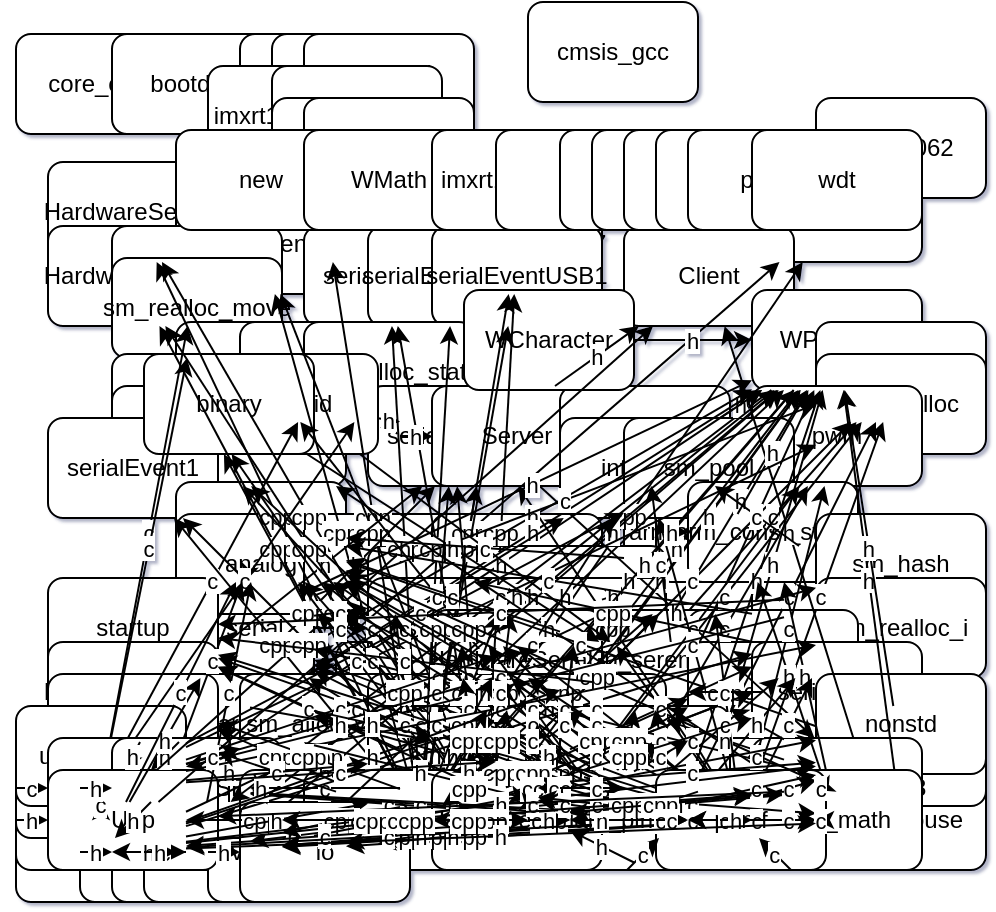 <mxfile type="device" compressed="false">
    <diagram id="Page-1" name="Page-1">
      <mxGraphModel dx="600" dy="400" grid="1" gridSize="10" guides="1" tooltips="1" connect="1" arrows="1" fold="1" page="1" pageScale="1" pageWidth="827" pageHeight="1169" math="0" shadow="1">
        <root>
          <mxCell id="0" />   
          <mxCell id="1" parent="0" />
        <object id="HardwareSerial6" label="HardwareSerial6">
      <mxCell style="rounded=1;whiteSpace=wrap;html=1;" vertex="1" parent="1">
          <mxGeometry x="116" y="80" width="85" height="50" as="geometry" />
      </mxCell>
    </object><object id="usb_desc" label="usb_desc">
      <mxCell style="rounded=1;whiteSpace=wrap;html=1;" vertex="1" parent="1">
          <mxGeometry x="100" y="400" width="85" height="50" as="geometry" />
      </mxCell>
    </object><object id="Arduino" label="Arduino">
      <mxCell style="rounded=1;whiteSpace=wrap;html=1;" vertex="1" parent="1">
          <mxGeometry x="260" y="384" width="85" height="50" as="geometry" />
      </mxCell>
    </object><object id="Time" label="Time">
      <mxCell style="rounded=1;whiteSpace=wrap;html=1;" vertex="1" parent="1">
          <mxGeometry x="212" y="80" width="85" height="50" as="geometry" />
      </mxCell>
    </object><object id="Print" label="Print">
      <mxCell style="rounded=1;whiteSpace=wrap;html=1;" vertex="1" parent="1">
          <mxGeometry x="292" y="192" width="85" height="50" as="geometry" />
      </mxCell>
    </object><object id="usb_midi" label="usb_midi">
      <mxCell style="rounded=1;whiteSpace=wrap;html=1;" vertex="1" parent="1">
          <mxGeometry x="132" y="368" width="85" height="50" as="geometry" />
      </mxCell>
    </object><object id="usb_inst" label="usb_inst">
      <mxCell style="rounded=1;whiteSpace=wrap;html=1;" vertex="1" parent="1">
          <mxGeometry x="468" y="80" width="85" height="50" as="geometry" />
      </mxCell>
    </object><object id="eeprom" label="eeprom">
      <mxCell style="rounded=1;whiteSpace=wrap;html=1;" vertex="1" parent="1">
          <mxGeometry x="180" y="400" width="85" height="50" as="geometry" />
      </mxCell>
    </object><object id="serialEvent8" label="serialEvent8">
      <mxCell style="rounded=1;whiteSpace=wrap;html=1;" vertex="1" parent="1">
          <mxGeometry x="180" y="96" width="85" height="50" as="geometry" />
      </mxCell>
    </object><object id="IPAddress" label="IPAddress">
      <mxCell style="rounded=1;whiteSpace=wrap;html=1;" vertex="1" parent="1">
          <mxGeometry x="100" y="384" width="85" height="50" as="geometry" />
      </mxCell>
    </object><object id="HardwareSerial7" label="HardwareSerial7">
      <mxCell style="rounded=1;whiteSpace=wrap;html=1;" vertex="1" parent="1">
          <mxGeometry x="308" y="96" width="85" height="50" as="geometry" />
      </mxCell>
    </object><object id="elapsedMillis" label="elapsedMillis">
      <mxCell style="rounded=1;whiteSpace=wrap;html=1;" vertex="1" parent="1">
          <mxGeometry x="132" y="400" width="85" height="50" as="geometry" />
      </mxCell>
    </object><object id="Printable" label="Printable">
      <mxCell style="rounded=1;whiteSpace=wrap;html=1;" vertex="1" parent="1">
          <mxGeometry x="132" y="320" width="85" height="50" as="geometry" />
      </mxCell>
    </object><object id="HardwareSerial2" label="HardwareSerial2">
      <mxCell style="rounded=1;whiteSpace=wrap;html=1;" vertex="1" parent="1">
          <mxGeometry x="116" y="112" width="85" height="50" as="geometry" />
      </mxCell>
    </object><object id="sm_util" label="sm_util">
      <mxCell style="rounded=1;whiteSpace=wrap;html=1;" vertex="1" parent="1">
          <mxGeometry x="148" y="112" width="85" height="50" as="geometry" />
      </mxCell>
    </object><object id="Stream" label="Stream">
      <mxCell style="rounded=1;whiteSpace=wrap;html=1;" vertex="1" parent="1">
          <mxGeometry x="484" y="368" width="85" height="50" as="geometry" />
      </mxCell>
    </object><object id="cmsis_gcc" label="cmsis_gcc">
      <mxCell style="rounded=1;whiteSpace=wrap;html=1;" vertex="1" parent="1">
          <mxGeometry x="356" y="0" width="85" height="50" as="geometry" />
      </mxCell>
    </object><object id="serialEvent4" label="serialEvent4">
      <mxCell style="rounded=1;whiteSpace=wrap;html=1;" vertex="1" parent="1">
          <mxGeometry x="244" y="112" width="85" height="50" as="geometry" />
      </mxCell>
    </object><object id="serialEventUSB2" label="serialEventUSB2">
      <mxCell style="rounded=1;whiteSpace=wrap;html=1;" vertex="1" parent="1">
          <mxGeometry x="276" y="112" width="85" height="50" as="geometry" />
      </mxCell>
    </object><object id="serialEventUSB1" label="serialEventUSB1">
      <mxCell style="rounded=1;whiteSpace=wrap;html=1;" vertex="1" parent="1">
          <mxGeometry x="308" y="112" width="85" height="50" as="geometry" />
      </mxCell>
    </object><object id="Client" label="Client">
      <mxCell style="rounded=1;whiteSpace=wrap;html=1;" vertex="1" parent="1">
          <mxGeometry x="404" y="112" width="85" height="50" as="geometry" />
      </mxCell>
    </object><object id="usb_mouse" label="usb_mouse">
      <mxCell style="rounded=1;whiteSpace=wrap;html=1;" vertex="1" parent="1">
          <mxGeometry x="500" y="384" width="85" height="50" as="geometry" />
      </mxCell>
    </object><object id="sm_realloc_move" label="sm_realloc_move">
      <mxCell style="rounded=1;whiteSpace=wrap;html=1;" vertex="1" parent="1">
          <mxGeometry x="148" y="128" width="85" height="50" as="geometry" />
      </mxCell>
    </object><object id="usb_audio" label="usb_audio">
      <mxCell style="rounded=1;whiteSpace=wrap;html=1;" vertex="1" parent="1">
          <mxGeometry x="404" y="256" width="85" height="50" as="geometry" />
      </mxCell>
    </object><object id="WProgram" label="WProgram">
      <mxCell style="rounded=1;whiteSpace=wrap;html=1;" vertex="1" parent="1">
          <mxGeometry x="468" y="144" width="85" height="50" as="geometry" />
      </mxCell>
    </object><object id="IntervalTimer" label="IntervalTimer">
      <mxCell style="rounded=1;whiteSpace=wrap;html=1;" vertex="1" parent="1">
          <mxGeometry x="244" y="336" width="85" height="50" as="geometry" />
      </mxCell>
    </object><object id="core_cm7" label="core_cm7">
      <mxCell style="rounded=1;whiteSpace=wrap;html=1;" vertex="1" parent="1">
          <mxGeometry x="100" y="16" width="85" height="50" as="geometry" />
      </mxCell>
    </object><object id="keylayouts" label="keylayouts">
      <mxCell style="rounded=1;whiteSpace=wrap;html=1;" vertex="1" parent="1">
          <mxGeometry x="260" y="320" width="85" height="50" as="geometry" />
      </mxCell>
    </object><object id="delay" label="delay">
      <mxCell style="rounded=1;whiteSpace=wrap;html=1;" vertex="1" parent="1">
          <mxGeometry x="180" y="160" width="85" height="50" as="geometry" />
      </mxCell>
    </object><object id="bootdata" label="bootdata">
      <mxCell style="rounded=1;whiteSpace=wrap;html=1;" vertex="1" parent="1">
          <mxGeometry x="148" y="16" width="85" height="50" as="geometry" />
      </mxCell>
    </object><object id="sm_calloc" label="sm_calloc">
      <mxCell style="rounded=1;whiteSpace=wrap;html=1;" vertex="1" parent="1">
          <mxGeometry x="212" y="160" width="85" height="50" as="geometry" />
      </mxCell>
    </object><object id="sm_malloc_stats" label="sm_malloc_stats">
      <mxCell style="rounded=1;whiteSpace=wrap;html=1;" vertex="1" parent="1">
          <mxGeometry x="244" y="160" width="85" height="50" as="geometry" />
      </mxCell>
    </object><object id="EventResponder" label="EventResponder">
      <mxCell style="rounded=1;whiteSpace=wrap;html=1;" vertex="1" parent="1">
          <mxGeometry x="468" y="304" width="85" height="50" as="geometry" />
      </mxCell>
    </object><object id="memset" label="memset">
      <mxCell style="rounded=1;whiteSpace=wrap;html=1;" vertex="1" parent="1">
          <mxGeometry x="212" y="16" width="85" height="50" as="geometry" />
      </mxCell>
    </object><object id="Mouse" label="Mouse">
      <mxCell style="rounded=1;whiteSpace=wrap;html=1;" vertex="1" parent="1">
          <mxGeometry x="228" y="16" width="85" height="50" as="geometry" />
      </mxCell>
    </object><object id="memcpy-armv7m" label="memcpy-armv7m">
      <mxCell style="rounded=1;whiteSpace=wrap;html=1;" vertex="1" parent="1">
          <mxGeometry x="244" y="16" width="85" height="50" as="geometry" />
      </mxCell>
    </object><object id="debugprintf" label="debugprintf">
      <mxCell style="rounded=1;whiteSpace=wrap;html=1;" vertex="1" parent="1">
          <mxGeometry x="500" y="160" width="85" height="50" as="geometry" />
      </mxCell>
    </object><object id="serialEvent6" label="serialEvent6">
      <mxCell style="rounded=1;whiteSpace=wrap;html=1;" vertex="1" parent="1">
          <mxGeometry x="148" y="176" width="85" height="50" as="geometry" />
      </mxCell>
    </object><object id="wiring" label="wiring">
      <mxCell style="rounded=1;whiteSpace=wrap;html=1;" vertex="1" parent="1">
          <mxGeometry x="388" y="320" width="85" height="50" as="geometry" />
      </mxCell>
    </object><object id="imxrt" label="imxrt">
      <mxCell style="rounded=1;whiteSpace=wrap;html=1;" vertex="1" parent="1">
          <mxGeometry x="324" y="384" width="85" height="50" as="geometry" />
      </mxCell>
    </object><object id="usb_joystick" label="usb_joystick">
      <mxCell style="rounded=1;whiteSpace=wrap;html=1;" vertex="1" parent="1">
          <mxGeometry x="276" y="368" width="85" height="50" as="geometry" />
      </mxCell>
    </object><object id="WString" label="WString">
      <mxCell style="rounded=1;whiteSpace=wrap;html=1;" vertex="1" parent="1">
          <mxGeometry x="164" y="320" width="85" height="50" as="geometry" />
      </mxCell>
    </object><object id="usb_flightsim" label="usb_flightsim">
      <mxCell style="rounded=1;whiteSpace=wrap;html=1;" vertex="1" parent="1">
          <mxGeometry x="148" y="400" width="85" height="50" as="geometry" />
      </mxCell>
    </object><object id="sm_realloc" label="sm_realloc">
      <mxCell style="rounded=1;whiteSpace=wrap;html=1;" vertex="1" parent="1">
          <mxGeometry x="500" y="176" width="85" height="50" as="geometry" />
      </mxCell>
    </object><object id="avr_functions" label="avr_functions">
      <mxCell style="rounded=1;whiteSpace=wrap;html=1;" vertex="1" parent="1">
          <mxGeometry x="164" y="400" width="85" height="50" as="geometry" />
      </mxCell>
    </object><object id="fuse" label="fuse">
      <mxCell style="rounded=1;whiteSpace=wrap;html=1;" vertex="1" parent="1">
          <mxGeometry x="148" y="192" width="85" height="50" as="geometry" />
      </mxCell>
    </object><object id="math_helper" label="math_helper">
      <mxCell style="rounded=1;whiteSpace=wrap;html=1;" vertex="1" parent="1">
          <mxGeometry x="180" y="192" width="85" height="50" as="geometry" />
      </mxCell>
    </object><object id="usb_rawhid" label="usb_rawhid">
      <mxCell style="rounded=1;whiteSpace=wrap;html=1;" vertex="1" parent="1">
          <mxGeometry x="500" y="352" width="85" height="50" as="geometry" />
      </mxCell>
    </object><object id="serialEvent3" label="serialEvent3">
      <mxCell style="rounded=1;whiteSpace=wrap;html=1;" vertex="1" parent="1">
          <mxGeometry x="276" y="192" width="85" height="50" as="geometry" />
      </mxCell>
    </object><object id="Server" label="Server">
      <mxCell style="rounded=1;whiteSpace=wrap;html=1;" vertex="1" parent="1">
          <mxGeometry x="308" y="192" width="85" height="50" as="geometry" />
      </mxCell>
    </object><object id="extmem" label="extmem">
      <mxCell style="rounded=1;whiteSpace=wrap;html=1;" vertex="1" parent="1">
          <mxGeometry x="372" y="192" width="85" height="50" as="geometry" />
      </mxCell>
    </object><object id="DMAChannel" label="DMAChannel">
      <mxCell style="rounded=1;whiteSpace=wrap;html=1;" vertex="1" parent="1">
          <mxGeometry x="148" y="384" width="85" height="50" as="geometry" />
      </mxCell>
    </object><object id="pwm" label="pwm">
      <mxCell style="rounded=1;whiteSpace=wrap;html=1;" vertex="1" parent="1">
          <mxGeometry x="468" y="192" width="85" height="50" as="geometry" />
      </mxCell>
    </object><object id="serialEvent1" label="serialEvent1">
      <mxCell style="rounded=1;whiteSpace=wrap;html=1;" vertex="1" parent="1">
          <mxGeometry x="116" y="208" width="85" height="50" as="geometry" />
      </mxCell>
    </object><object id="usb_serial" label="usb_serial">
      <mxCell style="rounded=1;whiteSpace=wrap;html=1;" vertex="1" parent="1">
          <mxGeometry x="164" y="288" width="85" height="50" as="geometry" />
      </mxCell>
    </object><object id="arm_common_tables" label="arm_common_tables">
      <mxCell style="rounded=1;whiteSpace=wrap;html=1;" vertex="1" parent="1">
          <mxGeometry x="420" y="240" width="85" height="50" as="geometry" />
      </mxCell>
    </object><object id="smalloc" label="smalloc">
      <mxCell style="rounded=1;whiteSpace=wrap;html=1;" vertex="1" parent="1">
          <mxGeometry x="484" y="272" width="85" height="50" as="geometry" />
      </mxCell>
    </object><object id="interrupt" label="interrupt">
      <mxCell style="rounded=1;whiteSpace=wrap;html=1;" vertex="1" parent="1">
          <mxGeometry x="372" y="208" width="85" height="50" as="geometry" />
      </mxCell>
    </object><object id="imxrt1062_mm" label="imxrt1062_mm">
      <mxCell style="rounded=1;whiteSpace=wrap;html=1;" vertex="1" parent="1">
          <mxGeometry x="196" y="32" width="85" height="50" as="geometry" />
      </mxCell>
    </object><object id="sm_pool" label="sm_pool">
      <mxCell style="rounded=1;whiteSpace=wrap;html=1;" vertex="1" parent="1">
          <mxGeometry x="404" y="208" width="85" height="50" as="geometry" />
      </mxCell>
    </object><object id="Makefile" label="Makefile">
      <mxCell style="rounded=1;whiteSpace=wrap;html=1;" vertex="1" parent="1">
          <mxGeometry x="228" y="32" width="85" height="50" as="geometry" />
      </mxCell>
    </object><object id="usb_mtp" label="usb_mtp">
      <mxCell style="rounded=1;whiteSpace=wrap;html=1;" vertex="1" parent="1">
          <mxGeometry x="468" y="288" width="85" height="50" as="geometry" />
      </mxCell>
    </object><object id="usb" label="usb">
      <mxCell style="rounded=1;whiteSpace=wrap;html=1;" vertex="1" parent="1">
          <mxGeometry x="180" y="240" width="85" height="50" as="geometry" />
      </mxCell>
    </object><object id="AudioStream" label="AudioStream">
      <mxCell style="rounded=1;whiteSpace=wrap;html=1;" vertex="1" parent="1">
          <mxGeometry x="308" y="288" width="85" height="50" as="geometry" />
      </mxCell>
    </object><object id="avr_emulation" label="avr_emulation">
      <mxCell style="rounded=1;whiteSpace=wrap;html=1;" vertex="1" parent="1">
          <mxGeometry x="196" y="400" width="85" height="50" as="geometry" />
      </mxCell>
    </object><object id="usb_keyboard" label="usb_keyboard">
      <mxCell style="rounded=1;whiteSpace=wrap;html=1;" vertex="1" parent="1">
          <mxGeometry x="340" y="320" width="85" height="50" as="geometry" />
      </mxCell>
    </object><object id="arm_const_structs" label="arm_const_structs">
      <mxCell style="rounded=1;whiteSpace=wrap;html=1;" vertex="1" parent="1">
          <mxGeometry x="436" y="240" width="85" height="50" as="geometry" />
      </mxCell>
    </object><object id="analog" label="analog">
      <mxCell style="rounded=1;whiteSpace=wrap;html=1;" vertex="1" parent="1">
          <mxGeometry x="180" y="256" width="85" height="50" as="geometry" />
      </mxCell>
    </object><object id="yield" label="yield">
      <mxCell style="rounded=1;whiteSpace=wrap;html=1;" vertex="1" parent="1">
          <mxGeometry x="244" y="256" width="85" height="50" as="geometry" />
      </mxCell>
    </object><object id="HardwareSerial4" label="HardwareSerial4">
      <mxCell style="rounded=1;whiteSpace=wrap;html=1;" vertex="1" parent="1">
          <mxGeometry x="308" y="256" width="85" height="50" as="geometry" />
      </mxCell>
    </object><object id="HardwareSerial" label="HardwareSerial">
      <mxCell style="rounded=1;whiteSpace=wrap;html=1;" vertex="1" parent="1">
          <mxGeometry x="292" y="384" width="85" height="50" as="geometry" />
      </mxCell>
    </object><object id="sm_hash" label="sm_hash">
      <mxCell style="rounded=1;whiteSpace=wrap;html=1;" vertex="1" parent="1">
          <mxGeometry x="500" y="256" width="85" height="50" as="geometry" />
      </mxCell>
    </object><object id="smalloc_i" label="smalloc_i">
      <mxCell style="rounded=1;whiteSpace=wrap;html=1;" vertex="1" parent="1">
          <mxGeometry x="100" y="368" width="85" height="50" as="geometry" />
      </mxCell>
    </object><object id="usb_serial2" label="usb_serial2">
      <mxCell style="rounded=1;whiteSpace=wrap;html=1;" vertex="1" parent="1">
          <mxGeometry x="276" y="272" width="85" height="50" as="geometry" />
      </mxCell>
    </object><object id="rtc" label="rtc">
      <mxCell style="rounded=1;whiteSpace=wrap;html=1;" vertex="1" parent="1">
          <mxGeometry x="340" y="272" width="85" height="50" as="geometry" />
      </mxCell>
    </object><object id="startup" label="startup">
      <mxCell style="rounded=1;whiteSpace=wrap;html=1;" vertex="1" parent="1">
          <mxGeometry x="116" y="288" width="85" height="50" as="geometry" />
      </mxCell>
    </object><object id="usb_serial3" label="usb_serial3">
      <mxCell style="rounded=1;whiteSpace=wrap;html=1;" vertex="1" parent="1">
          <mxGeometry x="276" y="288" width="85" height="50" as="geometry" />
      </mxCell>
    </object><object id="sm_zalloc" label="sm_zalloc">
      <mxCell style="rounded=1;whiteSpace=wrap;html=1;" vertex="1" parent="1">
          <mxGeometry x="340" y="288" width="85" height="50" as="geometry" />
      </mxCell>
    </object><object id="sm_realloc_i" label="sm_realloc_i">
      <mxCell style="rounded=1;whiteSpace=wrap;html=1;" vertex="1" parent="1">
          <mxGeometry x="500" y="288" width="85" height="50" as="geometry" />
      </mxCell>
    </object><object id="WCharacter" label="WCharacter">
      <mxCell style="rounded=1;whiteSpace=wrap;html=1;" vertex="1" parent="1">
          <mxGeometry x="324" y="144" width="85" height="50" as="geometry" />
      </mxCell>
    </object><object id="usb_seremu" label="usb_seremu">
      <mxCell style="rounded=1;whiteSpace=wrap;html=1;" vertex="1" parent="1">
          <mxGeometry x="372" y="304" width="85" height="50" as="geometry" />
      </mxCell>
    </object><object id="HardwareSerial3" label="HardwareSerial3">
      <mxCell style="rounded=1;whiteSpace=wrap;html=1;" vertex="1" parent="1">
          <mxGeometry x="308" y="304" width="85" height="50" as="geometry" />
      </mxCell>
    </object><object id="core_cmInstr" label="core_cmInstr">
      <mxCell style="rounded=1;whiteSpace=wrap;html=1;" vertex="1" parent="1">
          <mxGeometry x="452" y="384" width="85" height="50" as="geometry" />
      </mxCell>
    </object><object id="serialEvent5" label="serialEvent5">
      <mxCell style="rounded=1;whiteSpace=wrap;html=1;" vertex="1" parent="1">
          <mxGeometry x="436" y="304" width="85" height="50" as="geometry" />
      </mxCell>
    </object><object id="HardwareSerial5" label="HardwareSerial5">
      <mxCell style="rounded=1;whiteSpace=wrap;html=1;" vertex="1" parent="1">
          <mxGeometry x="116" y="320" width="85" height="50" as="geometry" />
      </mxCell>
    </object><object id="CrashReport" label="CrashReport">
      <mxCell style="rounded=1;whiteSpace=wrap;html=1;" vertex="1" parent="1">
          <mxGeometry x="308" y="352" width="85" height="50" as="geometry" />
      </mxCell>
    </object><object id="Keyboard" label="Keyboard">
      <mxCell style="rounded=1;whiteSpace=wrap;html=1;" vertex="1" parent="1">
          <mxGeometry x="228" y="48" width="85" height="50" as="geometry" />
      </mxCell>
    </object><object id="wiring_private" label="wiring_private">
      <mxCell style="rounded=1;whiteSpace=wrap;html=1;" vertex="1" parent="1">
          <mxGeometry x="244" y="48" width="85" height="50" as="geometry" />
      </mxCell>
    </object><object id="clockspeed" label="clockspeed">
      <mxCell style="rounded=1;whiteSpace=wrap;html=1;" vertex="1" parent="1">
          <mxGeometry x="436" y="320" width="85" height="50" as="geometry" />
      </mxCell>
    </object><object id="serialEvent" label="serialEvent">
      <mxCell style="rounded=1;whiteSpace=wrap;html=1;" vertex="1" parent="1">
          <mxGeometry x="468" y="320" width="85" height="50" as="geometry" />
      </mxCell>
    </object><object id="pgmspace" label="pgmspace">
      <mxCell style="rounded=1;whiteSpace=wrap;html=1;" vertex="1" parent="1">
          <mxGeometry x="388" y="384" width="85" height="50" as="geometry" />
      </mxCell>
    </object><object id="usb_touch" label="usb_touch">
      <mxCell style="rounded=1;whiteSpace=wrap;html=1;" vertex="1" parent="1">
          <mxGeometry x="404" y="368" width="85" height="50" as="geometry" />
      </mxCell>
    </object><object id="pins_arduino" label="pins_arduino">
      <mxCell style="rounded=1;whiteSpace=wrap;html=1;" vertex="1" parent="1">
          <mxGeometry x="164" y="336" width="85" height="50" as="geometry" />
      </mxCell>
    </object><object id="FS" label="FS">
      <mxCell style="rounded=1;whiteSpace=wrap;html=1;" vertex="1" parent="1">
          <mxGeometry x="116" y="336" width="85" height="50" as="geometry" />
      </mxCell>
    </object><object id="core_pins" label="core_pins">
      <mxCell style="rounded=1;whiteSpace=wrap;html=1;" vertex="1" parent="1">
          <mxGeometry x="356" y="384" width="85" height="50" as="geometry" />
      </mxCell>
    </object><object id="sm_alloc_valid" label="sm_alloc_valid">
      <mxCell style="rounded=1;whiteSpace=wrap;html=1;" vertex="1" parent="1">
          <mxGeometry x="212" y="336" width="85" height="50" as="geometry" />
      </mxCell>
    </object><object id="digital" label="digital">
      <mxCell style="rounded=1;whiteSpace=wrap;html=1;" vertex="1" parent="1">
          <mxGeometry x="276" y="336" width="85" height="50" as="geometry" />
      </mxCell>
    </object><object id="core_id" label="core_id">
      <mxCell style="rounded=1;whiteSpace=wrap;html=1;" vertex="1" parent="1">
          <mxGeometry x="196" y="176" width="85" height="50" as="geometry" />
      </mxCell>
    </object><object id="serialEvent7" label="serialEvent7">
      <mxCell style="rounded=1;whiteSpace=wrap;html=1;" vertex="1" parent="1">
          <mxGeometry x="340" y="336" width="85" height="50" as="geometry" />
      </mxCell>
    </object><object id="usb_dev" label="usb_dev">
      <mxCell style="rounded=1;whiteSpace=wrap;html=1;" vertex="1" parent="1">
          <mxGeometry x="292" y="368" width="85" height="50" as="geometry" />
      </mxCell>
    </object><object id="nonstd" label="nonstd">
      <mxCell style="rounded=1;whiteSpace=wrap;html=1;" vertex="1" parent="1">
          <mxGeometry x="500" y="336" width="85" height="50" as="geometry" />
      </mxCell>
    </object><object id="binary" label="binary">
      <mxCell style="rounded=1;whiteSpace=wrap;html=1;" vertex="1" parent="1">
          <mxGeometry x="164" y="176" width="85" height="50" as="geometry" />
      </mxCell>
    </object><object id="sm_free" label="sm_free">
      <mxCell style="rounded=1;whiteSpace=wrap;html=1;" vertex="1" parent="1">
          <mxGeometry x="276" y="352" width="85" height="50" as="geometry" />
      </mxCell>
    </object><object id="imxrt1062" label="imxrt1062">
      <mxCell style="rounded=1;whiteSpace=wrap;html=1;" vertex="1" parent="1">
          <mxGeometry x="500" y="48" width="85" height="50" as="geometry" />
      </mxCell>
    </object><object id="usb_names" label="usb_names">
      <mxCell style="rounded=1;whiteSpace=wrap;html=1;" vertex="1" parent="1">
          <mxGeometry x="100" y="352" width="85" height="50" as="geometry" />
      </mxCell>
    </object><object id="sm_malloc" label="sm_malloc">
      <mxCell style="rounded=1;whiteSpace=wrap;html=1;" vertex="1" parent="1">
          <mxGeometry x="340" y="352" width="85" height="50" as="geometry" />
      </mxCell>
    </object><object id="Blink" label="Blink">
      <mxCell style="rounded=1;whiteSpace=wrap;html=1;" vertex="1" parent="1">
          <mxGeometry x="372" y="352" width="85" height="50" as="geometry" />
      </mxCell>
    </object><object id="sm_szalloc" label="sm_szalloc">
      <mxCell style="rounded=1;whiteSpace=wrap;html=1;" vertex="1" parent="1">
          <mxGeometry x="116" y="368" width="85" height="50" as="geometry" />
      </mxCell>
    </object><object id="MIDIUSB" label="MIDIUSB">
      <mxCell style="rounded=1;whiteSpace=wrap;html=1;" vertex="1" parent="1">
          <mxGeometry x="148" y="368" width="85" height="50" as="geometry" />
      </mxCell>
    </object><object id="new" label="new">
      <mxCell style="rounded=1;whiteSpace=wrap;html=1;" vertex="1" parent="1">
          <mxGeometry x="180" y="64" width="85" height="50" as="geometry" />
      </mxCell>
    </object><object id="HardwareSerial8" label="HardwareSerial8">
      <mxCell style="rounded=1;whiteSpace=wrap;html=1;" vertex="1" parent="1">
          <mxGeometry x="468" y="368" width="85" height="50" as="geometry" />
      </mxCell>
    </object><object id="Udp" label="Udp">
      <mxCell style="rounded=1;whiteSpace=wrap;html=1;" vertex="1" parent="1">
          <mxGeometry x="116" y="384" width="85" height="50" as="geometry" />
      </mxCell>
    </object><object id="serialEvent2" label="serialEvent2">
      <mxCell style="rounded=1;whiteSpace=wrap;html=1;" vertex="1" parent="1">
          <mxGeometry x="212" y="384" width="85" height="50" as="geometry" />
      </mxCell>
    </object><object id="WMath" label="WMath">
      <mxCell style="rounded=1;whiteSpace=wrap;html=1;" vertex="1" parent="1">
          <mxGeometry x="244" y="64" width="85" height="50" as="geometry" />
      </mxCell>
    </object><object id="Tone" label="Tone">
      <mxCell style="rounded=1;whiteSpace=wrap;html=1;" vertex="1" parent="1">
          <mxGeometry x="244" y="384" width="85" height="50" as="geometry" />
      </mxCell>
    </object><object id="HardwareSerial1" label="HardwareSerial1">
      <mxCell style="rounded=1;whiteSpace=wrap;html=1;" vertex="1" parent="1">
          <mxGeometry x="308" y="384" width="85" height="50" as="geometry" />
      </mxCell>
    </object><object id="tempmon" label="tempmon">
      <mxCell style="rounded=1;whiteSpace=wrap;html=1;" vertex="1" parent="1">
          <mxGeometry x="436" y="384" width="85" height="50" as="geometry" />
      </mxCell>
    </object><object id="imxrt1062_t41" label="imxrt1062_t41">
      <mxCell style="rounded=1;whiteSpace=wrap;html=1;" vertex="1" parent="1">
          <mxGeometry x="308" y="64" width="85" height="50" as="geometry" />
      </mxCell>
    </object><object id="arm_math" label="arm_math">
      <mxCell style="rounded=1;whiteSpace=wrap;html=1;" vertex="1" parent="1">
          <mxGeometry x="468" y="384" width="85" height="50" as="geometry" />
      </mxCell>
    </object><object id="libc" label="libc">
      <mxCell style="rounded=1;whiteSpace=wrap;html=1;" vertex="1" parent="1">
          <mxGeometry x="340" y="64" width="85" height="50" as="geometry" />
      </mxCell>
    </object><object id="printf" label="printf">
      <mxCell style="rounded=1;whiteSpace=wrap;html=1;" vertex="1" parent="1">
          <mxGeometry x="420" y="384" width="85" height="50" as="geometry" />
      </mxCell>
    </object><object id="atomic" label="atomic">
      <mxCell style="rounded=1;whiteSpace=wrap;html=1;" vertex="1" parent="1">
          <mxGeometry x="372" y="64" width="85" height="50" as="geometry" />
      </mxCell>
    </object><object id="parity" label="parity">
      <mxCell style="rounded=1;whiteSpace=wrap;html=1;" vertex="1" parent="1">
          <mxGeometry x="388" y="64" width="85" height="50" as="geometry" />
      </mxCell>
    </object><object id="crc16" label="crc16">
      <mxCell style="rounded=1;whiteSpace=wrap;html=1;" vertex="1" parent="1">
          <mxGeometry x="404" y="64" width="85" height="50" as="geometry" />
      </mxCell>
    </object><object id="sleep" label="sleep">
      <mxCell style="rounded=1;whiteSpace=wrap;html=1;" vertex="1" parent="1">
          <mxGeometry x="420" y="64" width="85" height="50" as="geometry" />
      </mxCell>
    </object><object id="power" label="power">
      <mxCell style="rounded=1;whiteSpace=wrap;html=1;" vertex="1" parent="1">
          <mxGeometry x="436" y="64" width="85" height="50" as="geometry" />
      </mxCell>
    </object><object id="io" label="io">
      <mxCell style="rounded=1;whiteSpace=wrap;html=1;" vertex="1" parent="1">
          <mxGeometry x="212" y="400" width="85" height="50" as="geometry" />
      </mxCell>
    </object><object id="wdt" label="wdt">
      <mxCell style="rounded=1;whiteSpace=wrap;html=1;" vertex="1" parent="1">
          <mxGeometry x="468" y="64" width="85" height="50" as="geometry" />
      </mxCell>
    </object><object id="9f915a122254d4243dfba0c056acb0c0" label="cpp" source="Arduino" target="HardwareSerial6">
      <mxCell style="Line End=1" edge="1" parent="1" source="Arduino" target="HardwareSerial6">
          <mxGeometry relative="1" as="geometry" />
      </mxCell>
    </object><object id="43bb56b29fea2acf6e72baf20f71c651" label="cpp" source="HardwareSerial" target="HardwareSerial6">
      <mxCell style="Line End=1" edge="1" parent="1" source="HardwareSerial" target="HardwareSerial6">
          <mxGeometry relative="1" as="geometry" />
      </mxCell>
    </object><object id="6010b6b82c1bb90d1c52a43467b99fb9" label="h" source="WProgram" target="Arduino">
      <mxCell style="Line End=1" edge="1" parent="1" source="WProgram" target="Arduino">
          <mxGeometry relative="1" as="geometry" />
      </mxCell>
    </object><object id="c0c5337e4cfa73e4106e79b6a2ec59d3" label="h" source="pins_arduino" target="Arduino">
      <mxCell style="Line End=1" edge="1" parent="1" source="pins_arduino" target="Arduino">
          <mxGeometry relative="1" as="geometry" />
      </mxCell>
    </object><object id="540df331211880e836e4278145834ce1" label="cpp" source="Arduino" target="Time">
      <mxCell style="Line End=1" edge="1" parent="1" source="Arduino" target="Time">
          <mxGeometry relative="1" as="geometry" />
      </mxCell>
    </object><object id="4793e55593eb35d5a1b768e1ffc64dc1" label="cpp" source="Arduino" target="Print">
      <mxCell style="Line End=1" edge="1" parent="1" source="Arduino" target="Print">
          <mxGeometry relative="1" as="geometry" />
      </mxCell>
    </object><object id="2f307dc6e3aae530eec6870d191ae049" label="cpp" source="printf" target="Print">
      <mxCell style="Line End=1" edge="1" parent="1" source="printf" target="Print">
          <mxGeometry relative="1" as="geometry" />
      </mxCell>
    </object><object id="2525f793c28342260dade0b7823304a2" label="c" source="usb_dev" target="usb_midi">
      <mxCell style="Line End=1" edge="1" parent="1" source="usb_dev" target="usb_midi">
          <mxGeometry relative="1" as="geometry" />
      </mxCell>
    </object><object id="f4c7b6f40b4a9de98325e4d61ad78119" label="c" source="core_pins" target="usb_midi">
      <mxCell style="Line End=1" edge="1" parent="1" source="core_pins" target="usb_midi">
          <mxGeometry relative="1" as="geometry" />
      </mxCell>
    </object><object id="9cd39f227c677b51478ca0fc6251659b" label="c" source="pgmspace" target="usb_midi">
      <mxCell style="Line End=1" edge="1" parent="1" source="pgmspace" target="usb_midi">
          <mxGeometry relative="1" as="geometry" />
      </mxCell>
    </object><object id="46c526460989ba90ae475b16780e8adb" label="c" source="printf" target="usb_midi">
      <mxCell style="Line End=1" edge="1" parent="1" source="printf" target="usb_midi">
          <mxGeometry relative="1" as="geometry" />
      </mxCell>
    </object><object id="e11b60e7899a01f994dbdcfcf70ef5c9" label="cpp" source="Arduino" target="usb_inst">
      <mxCell style="Line End=1" edge="1" parent="1" source="Arduino" target="usb_inst">
          <mxGeometry relative="1" as="geometry" />
      </mxCell>
    </object><object id="fe83178cee7512313f9cda85688465b8" label="cpp" source="usb_desc" target="usb_inst">
      <mxCell style="Line End=1" edge="1" parent="1" source="usb_desc" target="usb_inst">
          <mxGeometry relative="1" as="geometry" />
      </mxCell>
    </object><object id="85029849dbc13a9e9d83b52cc1201b5d" label="c" source="imxrt" target="eeprom">
      <mxCell style="Line End=1" edge="1" parent="1" source="imxrt" target="eeprom">
          <mxGeometry relative="1" as="geometry" />
      </mxCell>
    </object><object id="0f95c71ad2d9fdbc95ad8d08cdcf33c7" label="c" source="printf" target="eeprom">
      <mxCell style="Line End=1" edge="1" parent="1" source="printf" target="eeprom">
          <mxGeometry relative="1" as="geometry" />
      </mxCell>
    </object><object id="89d87cb10364c1ee052a09be9cd2bdfd" label="cpp" source="Arduino" target="serialEvent8">
      <mxCell style="Line End=1" edge="1" parent="1" source="Arduino" target="serialEvent8">
          <mxGeometry relative="1" as="geometry" />
      </mxCell>
    </object><object id="16c69a13f659ce695ad71e89e0804109" label="cpp" source="HardwareSerial" target="serialEvent8">
      <mxCell style="Line End=1" edge="1" parent="1" source="HardwareSerial" target="serialEvent8">
          <mxGeometry relative="1" as="geometry" />
      </mxCell>
    </object><object id="ff87cc6193aa55464bb58f4f7edf0be0" label="h" source="Printable" target="IPAddress">
      <mxCell style="Line End=1" edge="1" parent="1" source="Printable" target="IPAddress">
          <mxGeometry relative="1" as="geometry" />
      </mxCell>
    </object><object id="6d06a146b5da01d51ea3afd6dea967e8" label="h" source="WString" target="IPAddress">
      <mxCell style="Line End=1" edge="1" parent="1" source="WString" target="IPAddress">
          <mxGeometry relative="1" as="geometry" />
      </mxCell>
    </object><object id="b503a5f0a532ab510a16c86409064464" label="cpp" source="Arduino" target="HardwareSerial7">
      <mxCell style="Line End=1" edge="1" parent="1" source="Arduino" target="HardwareSerial7">
          <mxGeometry relative="1" as="geometry" />
      </mxCell>
    </object><object id="493632d069e3b1c00ccadd8e8f357578" label="cpp" source="HardwareSerial" target="HardwareSerial7">
      <mxCell style="Line End=1" edge="1" parent="1" source="HardwareSerial" target="HardwareSerial7">
          <mxGeometry relative="1" as="geometry" />
      </mxCell>
    </object><object id="30ebd96b8fedb475b80eb5083303c58c" label="h" source="Arduino" target="elapsedMillis">
      <mxCell style="Line End=1" edge="1" parent="1" source="Arduino" target="elapsedMillis">
          <mxGeometry relative="1" as="geometry" />
      </mxCell>
    </object><object id="baad1a64f470f8876f0851b79af396a1" label="h" source="WProgram" target="elapsedMillis">
      <mxCell style="Line End=1" edge="1" parent="1" source="WProgram" target="elapsedMillis">
          <mxGeometry relative="1" as="geometry" />
      </mxCell>
    </object><object id="80124a47880dd8f78c5aa043e7de7937" label="h" source="core_id" target="Print">
      <mxCell style="Line End=1" edge="1" parent="1" source="core_id" target="Print">
          <mxGeometry relative="1" as="geometry" />
      </mxCell>
    </object><object id="bd3823af9919171cf05da81769f61a74" label="h" source="WString" target="Print">
      <mxCell style="Line End=1" edge="1" parent="1" source="WString" target="Print">
          <mxGeometry relative="1" as="geometry" />
      </mxCell>
    </object><object id="1b22bcfe5b85b67bafed1f2e327e80d8" label="h" source="Printable" target="Print">
      <mxCell style="Line End=1" edge="1" parent="1" source="Printable" target="Print">
          <mxGeometry relative="1" as="geometry" />
      </mxCell>
    </object><object id="e1aa62597ef49e491342fb497fb493b6" label="cpp" source="Arduino" target="HardwareSerial2">
      <mxCell style="Line End=1" edge="1" parent="1" source="Arduino" target="HardwareSerial2">
          <mxGeometry relative="1" as="geometry" />
      </mxCell>
    </object><object id="1a3106b29ae28bb684627767b35642cb" label="cpp" source="HardwareSerial" target="HardwareSerial2">
      <mxCell style="Line End=1" edge="1" parent="1" source="HardwareSerial" target="HardwareSerial2">
          <mxGeometry relative="1" as="geometry" />
      </mxCell>
    </object><object id="5c6868006a8e9ab80abd2ea93a23c3b3" label="c" source="smalloc_i" target="sm_util">
      <mxCell style="Line End=1" edge="1" parent="1" source="smalloc_i" target="sm_util">
          <mxGeometry relative="1" as="geometry" />
      </mxCell>
    </object><object id="677927fde9871199852d6eba1e5edeb6" label="h" source="Print" target="Stream">
      <mxCell style="Line End=1" edge="1" parent="1" source="Print" target="Stream">
          <mxGeometry relative="1" as="geometry" />
      </mxCell>
    </object><object id="7fc045dd57e1814fbae8cb58ffbdec1a" label="cpp" source="Arduino" target="serialEvent4">
      <mxCell style="Line End=1" edge="1" parent="1" source="Arduino" target="serialEvent4">
          <mxGeometry relative="1" as="geometry" />
      </mxCell>
    </object><object id="37baea2de8875878a77459ff24488ddb" label="cpp" source="HardwareSerial" target="serialEvent4">
      <mxCell style="Line End=1" edge="1" parent="1" source="HardwareSerial" target="serialEvent4">
          <mxGeometry relative="1" as="geometry" />
      </mxCell>
    </object><object id="601b4dcdfaf69e0a13a9f6365da2c8f8" label="cpp" source="Arduino" target="serialEventUSB2">
      <mxCell style="Line End=1" edge="1" parent="1" source="Arduino" target="serialEventUSB2">
          <mxGeometry relative="1" as="geometry" />
      </mxCell>
    </object><object id="08ddffa96b6204e73e1e84308141034b" label="cpp" source="Arduino" target="serialEventUSB1">
      <mxCell style="Line End=1" edge="1" parent="1" source="Arduino" target="serialEventUSB1">
          <mxGeometry relative="1" as="geometry" />
      </mxCell>
    </object><object id="a7d1c95eee19800dedd8ae8ebb856560" label="h" source="Print" target="Client">
      <mxCell style="Line End=1" edge="1" parent="1" source="Print" target="Client">
          <mxGeometry relative="1" as="geometry" />
      </mxCell>
    </object><object id="1261990dce4be44275ea8aca57ef9a13" label="h" source="Stream" target="Client">
      <mxCell style="Line End=1" edge="1" parent="1" source="Stream" target="Client">
          <mxGeometry relative="1" as="geometry" />
      </mxCell>
    </object><object id="99b5aca0df445a9900f6415f4d25e91b" label="h" source="IPAddress" target="Client">
      <mxCell style="Line End=1" edge="1" parent="1" source="IPAddress" target="Client">
          <mxGeometry relative="1" as="geometry" />
      </mxCell>
    </object><object id="b41ab328859d729f7824a82625af89d6" label="c" source="usb_dev" target="usb_mouse">
      <mxCell style="Line End=1" edge="1" parent="1" source="usb_dev" target="usb_mouse">
          <mxGeometry relative="1" as="geometry" />
      </mxCell>
    </object><object id="657b9df4ad04514631815276c64e50aa" label="c" source="core_pins" target="usb_mouse">
      <mxCell style="Line End=1" edge="1" parent="1" source="core_pins" target="usb_mouse">
          <mxGeometry relative="1" as="geometry" />
      </mxCell>
    </object><object id="eca08e3ae07feb2c69aeb96ee5c4ef88" label="c" source="pgmspace" target="usb_mouse">
      <mxCell style="Line End=1" edge="1" parent="1" source="pgmspace" target="usb_mouse">
          <mxGeometry relative="1" as="geometry" />
      </mxCell>
    </object><object id="28a900bd0d4443b695e42a5e38769588" label="c" source="printf" target="usb_mouse">
      <mxCell style="Line End=1" edge="1" parent="1" source="printf" target="usb_mouse">
          <mxGeometry relative="1" as="geometry" />
      </mxCell>
    </object><object id="f0727bf4a6a4b2307daebc5123b96772" label="c" source="smalloc_i" target="sm_realloc_move">
      <mxCell style="Line End=1" edge="1" parent="1" source="smalloc_i" target="sm_realloc_move">
          <mxGeometry relative="1" as="geometry" />
      </mxCell>
    </object><object id="b63b97840df5261a316d19a927acc37b" label="h" source="usb_desc" target="usb_audio">
      <mxCell style="Line End=1" edge="1" parent="1" source="usb_desc" target="usb_audio">
          <mxGeometry relative="1" as="geometry" />
      </mxCell>
    </object><object id="8136a543e3914946bcd0f2180a2fdd23" label="h" source="AudioStream" target="usb_audio">
      <mxCell style="Line End=1" edge="1" parent="1" source="AudioStream" target="usb_audio">
          <mxGeometry relative="1" as="geometry" />
      </mxCell>
    </object><object id="c2b04df8bc24af31b6ee53e61990e461" label="h" source="pgmspace" target="WProgram">
      <mxCell style="Line End=1" edge="1" parent="1" source="pgmspace" target="WProgram">
          <mxGeometry relative="1" as="geometry" />
      </mxCell>
    </object><object id="64c1e758b42262af2679bd22c8ffd083" label="h" source="interrupt" target="WProgram">
      <mxCell style="Line End=1" edge="1" parent="1" source="interrupt" target="WProgram">
          <mxGeometry relative="1" as="geometry" />
      </mxCell>
    </object><object id="285c446080527d8e61d1a43112231a5f" label="h" source="avr_functions" target="WProgram">
      <mxCell style="Line End=1" edge="1" parent="1" source="avr_functions" target="WProgram">
          <mxGeometry relative="1" as="geometry" />
      </mxCell>
    </object><object id="184d26311d12cf93e03add20517e3f43" label="h" source="wiring" target="WProgram">
      <mxCell style="Line End=1" edge="1" parent="1" source="wiring" target="WProgram">
          <mxGeometry relative="1" as="geometry" />
      </mxCell>
    </object><object id="435905bacb0e8cadb0ca359387de093a" label="h" source="HardwareSerial" target="WProgram">
      <mxCell style="Line End=1" edge="1" parent="1" source="HardwareSerial" target="WProgram">
          <mxGeometry relative="1" as="geometry" />
      </mxCell>
    </object><object id="915a0cb4c2b078d98ba051caed5a0ac8" label="h" source="avr_emulation" target="WProgram">
      <mxCell style="Line End=1" edge="1" parent="1" source="avr_emulation" target="WProgram">
          <mxGeometry relative="1" as="geometry" />
      </mxCell>
    </object><object id="17b20236602d9324600902428b8bc646" label="h" source="usb_serial" target="WProgram">
      <mxCell style="Line End=1" edge="1" parent="1" source="usb_serial" target="WProgram">
          <mxGeometry relative="1" as="geometry" />
      </mxCell>
    </object><object id="3731343a2ea882844046a9a5f5933358" label="h" source="usb_seremu" target="WProgram">
      <mxCell style="Line End=1" edge="1" parent="1" source="usb_seremu" target="WProgram">
          <mxGeometry relative="1" as="geometry" />
      </mxCell>
    </object><object id="a17659334928cee1a916b0e69ea6acd2" label="h" source="usb_keyboard" target="WProgram">
      <mxCell style="Line End=1" edge="1" parent="1" source="usb_keyboard" target="WProgram">
          <mxGeometry relative="1" as="geometry" />
      </mxCell>
    </object><object id="0fadb4d0fe914a13ac871d31039836d5" label="h" source="usb_mouse" target="WProgram">
      <mxCell style="Line End=1" edge="1" parent="1" source="usb_mouse" target="WProgram">
          <mxGeometry relative="1" as="geometry" />
      </mxCell>
    </object><object id="8ea22da80e456b9a78e24864ea3733a1" label="h" source="usb_joystick" target="WProgram">
      <mxCell style="Line End=1" edge="1" parent="1" source="usb_joystick" target="WProgram">
          <mxGeometry relative="1" as="geometry" />
      </mxCell>
    </object><object id="f8f7de6420e0a9b5560813cc99a52642" label="h" source="usb_midi" target="WProgram">
      <mxCell style="Line End=1" edge="1" parent="1" source="usb_midi" target="WProgram">
          <mxGeometry relative="1" as="geometry" />
      </mxCell>
    </object><object id="ca33a1d936af22c9e7e0b95ec5d57f64" label="h" source="usb_rawhid" target="WProgram">
      <mxCell style="Line End=1" edge="1" parent="1" source="usb_rawhid" target="WProgram">
          <mxGeometry relative="1" as="geometry" />
      </mxCell>
    </object><object id="e8814ca10f1aedc7ed2e0356c5a5f5a6" label="h" source="usb_flightsim" target="WProgram">
      <mxCell style="Line End=1" edge="1" parent="1" source="usb_flightsim" target="WProgram">
          <mxGeometry relative="1" as="geometry" />
      </mxCell>
    </object><object id="ecb261ec093bf3b612ada496190720d7" label="h" source="usb_audio" target="WProgram">
      <mxCell style="Line End=1" edge="1" parent="1" source="usb_audio" target="WProgram">
          <mxGeometry relative="1" as="geometry" />
      </mxCell>
    </object><object id="e4983c1029ac86c23dd4436d172c01c1" label="h" source="usb_touch" target="WProgram">
      <mxCell style="Line End=1" edge="1" parent="1" source="usb_touch" target="WProgram">
          <mxGeometry relative="1" as="geometry" />
      </mxCell>
    </object><object id="47efce19fcfb86c19ff501ae2fde45f5" label="h" source="WCharacter" target="WProgram">
      <mxCell style="Line End=1" edge="1" parent="1" source="WCharacter" target="WProgram">
          <mxGeometry relative="1" as="geometry" />
      </mxCell>
    </object><object id="6d2c3e0498aaee29219c3522085cc272" label="h" source="WString" target="WProgram">
      <mxCell style="Line End=1" edge="1" parent="1" source="WString" target="WProgram">
          <mxGeometry relative="1" as="geometry" />
      </mxCell>
    </object><object id="23b4c0327e2562e1bd91cf78f4a8658d" label="h" source="IntervalTimer" target="WProgram">
      <mxCell style="Line End=1" edge="1" parent="1" source="IntervalTimer" target="WProgram">
          <mxGeometry relative="1" as="geometry" />
      </mxCell>
    </object><object id="816d1d7277eed4751b7604de7ff3ffe0" label="h" source="CrashReport" target="WProgram">
      <mxCell style="Line End=1" edge="1" parent="1" source="CrashReport" target="WProgram">
          <mxGeometry relative="1" as="geometry" />
      </mxCell>
    </object><object id="cdb1db4929425ea145c2d978a63d32b0" label="h" source="pins_arduino" target="WProgram">
      <mxCell style="Line End=1" edge="1" parent="1" source="pins_arduino" target="WProgram">
          <mxGeometry relative="1" as="geometry" />
      </mxCell>
    </object><object id="baa12073767ae3661e9b818f3ce9606b" label="cpp" source="printf" target="IntervalTimer">
      <mxCell style="Line End=1" edge="1" parent="1" source="printf" target="IntervalTimer">
          <mxGeometry relative="1" as="geometry" />
      </mxCell>
    </object><object id="a77d814b93367a3a11a3a90290ccf43c" label="h" source="usb_desc" target="usb_midi">
      <mxCell style="Line End=1" edge="1" parent="1" source="usb_desc" target="usb_midi">
          <mxGeometry relative="1" as="geometry" />
      </mxCell>
    </object><object id="149300e6318be532cb3ea5e9bb1f1cb4" label="c" source="pgmspace" target="keylayouts">
      <mxCell style="Line End=1" edge="1" parent="1" source="pgmspace" target="keylayouts">
          <mxGeometry relative="1" as="geometry" />
      </mxCell>
    </object><object id="e37789d277d58a9594d0f48cc84b5e13" label="c" source="core_pins" target="delay">
      <mxCell style="Line End=1" edge="1" parent="1" source="core_pins" target="delay">
          <mxGeometry relative="1" as="geometry" />
      </mxCell>
    </object><object id="25c44fcf7c0a5a0952b1d37824c862b8" label="c" source="smalloc_i" target="sm_calloc">
      <mxCell style="Line End=1" edge="1" parent="1" source="smalloc_i" target="sm_calloc">
          <mxGeometry relative="1" as="geometry" />
      </mxCell>
    </object><object id="66937e8f16b6cbc120b0f3434606d3e8" label="c" source="smalloc_i" target="sm_malloc_stats">
      <mxCell style="Line End=1" edge="1" parent="1" source="smalloc_i" target="sm_malloc_stats">
          <mxGeometry relative="1" as="geometry" />
      </mxCell>
    </object><object id="a1974763a4be17e4e4a2a22dd5e9dd63" label="h" source="Arduino" target="EventResponder">
      <mxCell style="Line End=1" edge="1" parent="1" source="Arduino" target="EventResponder">
          <mxGeometry relative="1" as="geometry" />
      </mxCell>
    </object><object id="19fa49068b9f1f5ab4655f19f5e2c743" label="cpp" source="Arduino" target="IPAddress">
      <mxCell style="Line End=1" edge="1" parent="1" source="Arduino" target="IPAddress">
          <mxGeometry relative="1" as="geometry" />
      </mxCell>
    </object><object id="6b9a0ba808a362b022df1bf28b0ca405" label="c" source="printf" target="debugprintf">
      <mxCell style="Line End=1" edge="1" parent="1" source="printf" target="debugprintf">
          <mxGeometry relative="1" as="geometry" />
      </mxCell>
    </object><object id="7199724575b75202265c0eb8af4ea088" label="c" source="pgmspace" target="debugprintf">
      <mxCell style="Line End=1" edge="1" parent="1" source="pgmspace" target="debugprintf">
          <mxGeometry relative="1" as="geometry" />
      </mxCell>
    </object><object id="3f83c753604391fa3b3914c6e95e410d" label="c" source="imxrt" target="debugprintf">
      <mxCell style="Line End=1" edge="1" parent="1" source="imxrt" target="debugprintf">
          <mxGeometry relative="1" as="geometry" />
      </mxCell>
    </object><object id="6cbb115ba482acf870e6c2d0f9984c18" label="c" source="usb_dev" target="debugprintf">
      <mxCell style="Line End=1" edge="1" parent="1" source="usb_dev" target="debugprintf">
          <mxGeometry relative="1" as="geometry" />
      </mxCell>
    </object><object id="7ae831cb9ff8d0e60af9972af2904b7d" label="c" source="usb_serial" target="debugprintf">
      <mxCell style="Line End=1" edge="1" parent="1" source="usb_serial" target="debugprintf">
          <mxGeometry relative="1" as="geometry" />
      </mxCell>
    </object><object id="79818ef124ad47c79e64a4041dfdbae1" label="c" source="usb_seremu" target="debugprintf">
      <mxCell style="Line End=1" edge="1" parent="1" source="usb_seremu" target="debugprintf">
          <mxGeometry relative="1" as="geometry" />
      </mxCell>
    </object><object id="1038c82a4d74ca447532829b77fa3f23" label="cpp" source="Arduino" target="serialEvent6">
      <mxCell style="Line End=1" edge="1" parent="1" source="Arduino" target="serialEvent6">
          <mxGeometry relative="1" as="geometry" />
      </mxCell>
    </object><object id="dddcb5e55a44cc022c698579d8f1a63d" label="cpp" source="HardwareSerial" target="serialEvent6">
      <mxCell style="Line End=1" edge="1" parent="1" source="HardwareSerial" target="serialEvent6">
          <mxGeometry relative="1" as="geometry" />
      </mxCell>
    </object><object id="10ce7627674eb04ff1aa79d7a3e45d68" label="h" source="binary" target="wiring">
      <mxCell style="Line End=1" edge="1" parent="1" source="binary" target="wiring">
          <mxGeometry relative="1" as="geometry" />
      </mxCell>
    </object><object id="81cf7f1ff38dddcf4d46a47a008c9103" label="h" source="core_id" target="wiring">
      <mxCell style="Line End=1" edge="1" parent="1" source="core_id" target="wiring">
          <mxGeometry relative="1" as="geometry" />
      </mxCell>
    </object><object id="5625154014e2a7fe946c7194a01fb5d2" label="h" source="core_pins" target="wiring">
      <mxCell style="Line End=1" edge="1" parent="1" source="core_pins" target="wiring">
          <mxGeometry relative="1" as="geometry" />
      </mxCell>
    </object><object id="0547821fab05329690cea0aaaf1575bc" label="h" source="usb_desc" target="usb_joystick">
      <mxCell style="Line End=1" edge="1" parent="1" source="usb_desc" target="usb_joystick">
          <mxGeometry relative="1" as="geometry" />
      </mxCell>
    </object><object id="f269c301e28c1db066ce06a9af4f5a4b" label="h" source="avr_functions" target="WString">
      <mxCell style="Line End=1" edge="1" parent="1" source="avr_functions" target="WString">
          <mxGeometry relative="1" as="geometry" />
      </mxCell>
    </object><object id="bbe21cc5e54a095c0a064e208a6b4cb3" label="h" source="pgmspace" target="WString">
      <mxCell style="Line End=1" edge="1" parent="1" source="pgmspace" target="WString">
          <mxGeometry relative="1" as="geometry" />
      </mxCell>
    </object><object id="2a26366237ea181e595c87923f79860b" label="cpp" source="usb_dev" target="usb_flightsim">
      <mxCell style="Line End=1" edge="1" parent="1" source="usb_dev" target="usb_flightsim">
          <mxGeometry relative="1" as="geometry" />
      </mxCell>
    </object><object id="0452c0cd996c59fd1005a06a848e2bf5" label="cpp" source="printf" target="usb_flightsim">
      <mxCell style="Line End=1" edge="1" parent="1" source="printf" target="usb_flightsim">
          <mxGeometry relative="1" as="geometry" />
      </mxCell>
    </object><object id="29027860387f18f5f7b02d54aaaa4a27" label="cpp" source="pgmspace" target="usb_flightsim">
      <mxCell style="Line End=1" edge="1" parent="1" source="pgmspace" target="usb_flightsim">
          <mxGeometry relative="1" as="geometry" />
      </mxCell>
    </object><object id="7c2d2f85fd424edbbd87cb2eecae26a7" label="cpp" source="core_pins" target="usb_flightsim">
      <mxCell style="Line End=1" edge="1" parent="1" source="core_pins" target="usb_flightsim">
          <mxGeometry relative="1" as="geometry" />
      </mxCell>
    </object><object id="0e53f677b119b986993f95abd4341cc1" label="c" source="smalloc_i" target="sm_realloc">
      <mxCell style="Line End=1" edge="1" parent="1" source="smalloc_i" target="sm_realloc">
          <mxGeometry relative="1" as="geometry" />
      </mxCell>
    </object><object id="f6911c12e7cd15c7749296d276217f35" label="c" source="core_pins" target="fuse">
      <mxCell style="Line End=1" edge="1" parent="1" source="core_pins" target="fuse">
          <mxGeometry relative="1" as="geometry" />
      </mxCell>
    </object><object id="0c869b64148377f5ef4fb62c33c04c3b" label="c" source="imxrt" target="fuse">
      <mxCell style="Line End=1" edge="1" parent="1" source="imxrt" target="fuse">
          <mxGeometry relative="1" as="geometry" />
      </mxCell>
    </object><object id="6f2146840854554b4b3f80fe6ef991b4" label="h" source="arm_math" target="math_helper">
      <mxCell style="Line End=1" edge="1" parent="1" source="arm_math" target="math_helper">
          <mxGeometry relative="1" as="geometry" />
      </mxCell>
    </object><object id="99e9a4d444b2974b291782a3e2937f2b" label="h" source="usb_desc" target="usb_rawhid">
      <mxCell style="Line End=1" edge="1" parent="1" source="usb_desc" target="usb_rawhid">
          <mxGeometry relative="1" as="geometry" />
      </mxCell>
    </object><object id="67adccaf85271f9cd4dc9d6677bcef96" label="cpp" source="Arduino" target="serialEvent3">
      <mxCell style="Line End=1" edge="1" parent="1" source="Arduino" target="serialEvent3">
          <mxGeometry relative="1" as="geometry" />
      </mxCell>
    </object><object id="f97e06035ff31c1495ca2cc8274a890b" label="cpp" source="HardwareSerial" target="serialEvent3">
      <mxCell style="Line End=1" edge="1" parent="1" source="HardwareSerial" target="serialEvent3">
          <mxGeometry relative="1" as="geometry" />
      </mxCell>
    </object><object id="5f55cd2e53e3e5bf684331ba37e3f03b" label="h" source="Print" target="Server">
      <mxCell style="Line End=1" edge="1" parent="1" source="Print" target="Server">
          <mxGeometry relative="1" as="geometry" />
      </mxCell>
    </object><object id="fbcb97695318cdcdd8a3e971673e2959" label="c" source="smalloc" target="extmem">
      <mxCell style="Line End=1" edge="1" parent="1" source="smalloc" target="extmem">
          <mxGeometry relative="1" as="geometry" />
      </mxCell>
    </object><object id="f1280c798a128209c83806dbbd5bb926" label="c" source="wiring" target="extmem">
      <mxCell style="Line End=1" edge="1" parent="1" source="wiring" target="extmem">
          <mxGeometry relative="1" as="geometry" />
      </mxCell>
    </object><object id="b078fb7e68dcca34a9fec3127a68118f" label="c" source="imxrt" target="pwm">
      <mxCell style="Line End=1" edge="1" parent="1" source="imxrt" target="pwm">
          <mxGeometry relative="1" as="geometry" />
      </mxCell>
    </object><object id="474e5dc38a9de9a38e54c36e967b4935" label="c" source="core_pins" target="pwm">
      <mxCell style="Line End=1" edge="1" parent="1" source="core_pins" target="pwm">
          <mxGeometry relative="1" as="geometry" />
      </mxCell>
    </object><object id="71b02366ebcd3c46ecba645fc3381b08" label="c" source="printf" target="pwm">
      <mxCell style="Line End=1" edge="1" parent="1" source="printf" target="pwm">
          <mxGeometry relative="1" as="geometry" />
      </mxCell>
    </object><object id="a046e7ac01951d4ca353af2e6da02550" label="cpp" source="Arduino" target="serialEvent1">
      <mxCell style="Line End=1" edge="1" parent="1" source="Arduino" target="serialEvent1">
          <mxGeometry relative="1" as="geometry" />
      </mxCell>
    </object><object id="dbb0728a0902767117be0eca1cdb1057" label="cpp" source="HardwareSerial" target="serialEvent1">
      <mxCell style="Line End=1" edge="1" parent="1" source="HardwareSerial" target="serialEvent1">
          <mxGeometry relative="1" as="geometry" />
      </mxCell>
    </object><object id="99b7f78b1e042fd653ea5406d06d8da3" label="c" source="usb_dev" target="usb_serial">
      <mxCell style="Line End=1" edge="1" parent="1" source="usb_dev" target="usb_serial">
          <mxGeometry relative="1" as="geometry" />
      </mxCell>
    </object><object id="269b3a069989a855e591977a4e9c573b" label="c" source="pgmspace" target="usb_serial">
      <mxCell style="Line End=1" edge="1" parent="1" source="pgmspace" target="usb_serial">
          <mxGeometry relative="1" as="geometry" />
      </mxCell>
    </object><object id="3a8e0c8685a4fe833c3284bdc73b7afb" label="c" source="printf" target="usb_serial">
      <mxCell style="Line End=1" edge="1" parent="1" source="printf" target="usb_serial">
          <mxGeometry relative="1" as="geometry" />
      </mxCell>
    </object><object id="0cbfd43048e94d6e9e6be6a8b6cc1aeb" label="c" source="core_pins" target="usb_serial">
      <mxCell style="Line End=1" edge="1" parent="1" source="core_pins" target="usb_serial">
          <mxGeometry relative="1" as="geometry" />
      </mxCell>
    </object><object id="ddcb7e5df1a2a595280cac82c43a0295" label="h" source="arm_math" target="arm_common_tables">
      <mxCell style="Line End=1" edge="1" parent="1" source="arm_math" target="arm_common_tables">
          <mxGeometry relative="1" as="geometry" />
      </mxCell>
    </object><object id="bcb7c680ea879234bd1cb0b45e246631" label="c" source="Arduino" target="interrupt">
      <mxCell style="Line End=1" edge="1" parent="1" source="Arduino" target="interrupt">
          <mxGeometry relative="1" as="geometry" />
      </mxCell>
    </object><object id="dafaa1b35fe08ec537112981a364682e" label="c" source="pins_arduino" target="interrupt">
      <mxCell style="Line End=1" edge="1" parent="1" source="pins_arduino" target="interrupt">
          <mxGeometry relative="1" as="geometry" />
      </mxCell>
    </object><object id="326337ac4ea755ea9e5789576d75703c" label="c" source="printf" target="interrupt">
      <mxCell style="Line End=1" edge="1" parent="1" source="printf" target="interrupt">
          <mxGeometry relative="1" as="geometry" />
      </mxCell>
    </object><object id="180caf94c03f21a6d713a166513c8da4" label="c" source="smalloc_i" target="sm_pool">
      <mxCell style="Line End=1" edge="1" parent="1" source="smalloc_i" target="sm_pool">
          <mxGeometry relative="1" as="geometry" />
      </mxCell>
    </object><object id="aa939d877a442b06b48ce93e284099d1" label="h" source="usb_desc" target="usb_serial">
      <mxCell style="Line End=1" edge="1" parent="1" source="usb_desc" target="usb_serial">
          <mxGeometry relative="1" as="geometry" />
      </mxCell>
    </object><object id="d5fb890c4b84b78570deb8fa20df0daa" label="h" source="Stream" target="usb_serial">
      <mxCell style="Line End=1" edge="1" parent="1" source="Stream" target="usb_serial">
          <mxGeometry relative="1" as="geometry" />
      </mxCell>
    </object><object id="98b4236f38aa4e5609753a83b5a6c1e5" label="h" source="usb_desc" target="usb_mtp">
      <mxCell style="Line End=1" edge="1" parent="1" source="usb_desc" target="usb_mtp">
          <mxGeometry relative="1" as="geometry" />
      </mxCell>
    </object><object id="182fbe8e1da0a7bad12b459d88ee5364" label="c" source="usb_dev" target="usb">
      <mxCell style="Line End=1" edge="1" parent="1" source="usb_dev" target="usb">
          <mxGeometry relative="1" as="geometry" />
      </mxCell>
    </object><object id="ffed79c9f7e59d05938565c7029d8946" label="c" source="usb_desc" target="usb">
      <mxCell style="Line End=1" edge="1" parent="1" source="usb_desc" target="usb">
          <mxGeometry relative="1" as="geometry" />
      </mxCell>
    </object><object id="dd4064dc29b7e49f23a14bba66bb76be" label="c" source="usb_serial" target="usb">
      <mxCell style="Line End=1" edge="1" parent="1" source="usb_serial" target="usb">
          <mxGeometry relative="1" as="geometry" />
      </mxCell>
    </object><object id="7244ae9023bddcaabec46fb01055de6a" label="c" source="usb_seremu" target="usb">
      <mxCell style="Line End=1" edge="1" parent="1" source="usb_seremu" target="usb">
          <mxGeometry relative="1" as="geometry" />
      </mxCell>
    </object><object id="f7342acf5ba8a8571d68ca8d87886651" label="c" source="usb_rawhid" target="usb">
      <mxCell style="Line End=1" edge="1" parent="1" source="usb_rawhid" target="usb">
          <mxGeometry relative="1" as="geometry" />
      </mxCell>
    </object><object id="efd3c08863ddc2523f05ffdef7c62d93" label="c" source="usb_keyboard" target="usb">
      <mxCell style="Line End=1" edge="1" parent="1" source="usb_keyboard" target="usb">
          <mxGeometry relative="1" as="geometry" />
      </mxCell>
    </object><object id="09a0b3e21731a5b33fc54a96f0b0ff47" label="c" source="usb_mouse" target="usb">
      <mxCell style="Line End=1" edge="1" parent="1" source="usb_mouse" target="usb">
          <mxGeometry relative="1" as="geometry" />
      </mxCell>
    </object><object id="3f4b862319d17a9ebe21b6c2bb4d2b9f" label="c" source="usb_joystick" target="usb">
      <mxCell style="Line End=1" edge="1" parent="1" source="usb_joystick" target="usb">
          <mxGeometry relative="1" as="geometry" />
      </mxCell>
    </object><object id="ada74321553dddc6a3ff63a24c6904fa" label="c" source="usb_flightsim" target="usb">
      <mxCell style="Line End=1" edge="1" parent="1" source="usb_flightsim" target="usb">
          <mxGeometry relative="1" as="geometry" />
      </mxCell>
    </object><object id="e53535b2ad14e943c7484d79d454d954" label="c" source="usb_touch" target="usb">
      <mxCell style="Line End=1" edge="1" parent="1" source="usb_touch" target="usb">
          <mxGeometry relative="1" as="geometry" />
      </mxCell>
    </object><object id="d8fdf3ec4830ae756f4df9b684e98bf3" label="c" source="usb_midi" target="usb">
      <mxCell style="Line End=1" edge="1" parent="1" source="usb_midi" target="usb">
          <mxGeometry relative="1" as="geometry" />
      </mxCell>
    </object><object id="675b6913f027dbdf39569dea4720bf3b" label="c" source="usb_audio" target="usb">
      <mxCell style="Line End=1" edge="1" parent="1" source="usb_audio" target="usb">
          <mxGeometry relative="1" as="geometry" />
      </mxCell>
    </object><object id="58728c9efcc5191a12b226457b686681" label="c" source="usb_mtp" target="usb">
      <mxCell style="Line End=1" edge="1" parent="1" source="usb_mtp" target="usb">
          <mxGeometry relative="1" as="geometry" />
      </mxCell>
    </object><object id="77fd1ac8d5483667414b288252b35a31" label="c" source="core_pins" target="usb">
      <mxCell style="Line End=1" edge="1" parent="1" source="core_pins" target="usb">
          <mxGeometry relative="1" as="geometry" />
      </mxCell>
    </object><object id="7c11769f345e7e23ad1d31a1ceaeba74" label="c" source="pgmspace" target="usb">
      <mxCell style="Line End=1" edge="1" parent="1" source="pgmspace" target="usb">
          <mxGeometry relative="1" as="geometry" />
      </mxCell>
    </object><object id="430659e1904d3d6a1808aed21e3a06fc" label="c" source="printf" target="usb">
      <mxCell style="Line End=1" edge="1" parent="1" source="printf" target="usb">
          <mxGeometry relative="1" as="geometry" />
      </mxCell>
    </object><object id="b147ff22990f8bc9b4a3e8b84fc86078" label="h" source="imxrt" target="avr_emulation">
      <mxCell style="Line End=1" edge="1" parent="1" source="imxrt" target="avr_emulation">
          <mxGeometry relative="1" as="geometry" />
      </mxCell>
    </object><object id="1833b4068ae41c8ded6ae84b380347ae" label="h" source="core_pins" target="avr_emulation">
      <mxCell style="Line End=1" edge="1" parent="1" source="core_pins" target="avr_emulation">
          <mxGeometry relative="1" as="geometry" />
      </mxCell>
    </object><object id="dab103f4164548a9d454dd12772cff93" label="h" source="pins_arduino" target="avr_emulation">
      <mxCell style="Line End=1" edge="1" parent="1" source="pins_arduino" target="avr_emulation">
          <mxGeometry relative="1" as="geometry" />
      </mxCell>
    </object><object id="0fe2a6aef688719c3214ac918568dc71" label="h" source="usb_desc" target="usb_keyboard">
      <mxCell style="Line End=1" edge="1" parent="1" source="usb_desc" target="usb_keyboard">
          <mxGeometry relative="1" as="geometry" />
      </mxCell>
    </object><object id="ee099ede841598bdc72d701dffb60c3d" label="h" source="keylayouts" target="usb_keyboard">
      <mxCell style="Line End=1" edge="1" parent="1" source="keylayouts" target="usb_keyboard">
          <mxGeometry relative="1" as="geometry" />
      </mxCell>
    </object><object id="4e7cac1be1d2af18c08bf2ec7d064cda" label="h" source="Stream" target="usb_keyboard">
      <mxCell style="Line End=1" edge="1" parent="1" source="Stream" target="usb_keyboard">
          <mxGeometry relative="1" as="geometry" />
      </mxCell>
    </object><object id="fad8f253284ee87285540b46549ea60c" label="h" source="arm_math" target="arm_const_structs">
      <mxCell style="Line End=1" edge="1" parent="1" source="arm_math" target="arm_const_structs">
          <mxGeometry relative="1" as="geometry" />
      </mxCell>
    </object><object id="9d0394a7d93e292ff921d125e7970240" label="h" source="arm_common_tables" target="arm_const_structs">
      <mxCell style="Line End=1" edge="1" parent="1" source="arm_common_tables" target="arm_const_structs">
          <mxGeometry relative="1" as="geometry" />
      </mxCell>
    </object><object id="2836308fa4a72c3743178f7b5b6ef93f" label="cpp" source="Arduino" target="WString">
      <mxCell style="Line End=1" edge="1" parent="1" source="Arduino" target="WString">
          <mxGeometry relative="1" as="geometry" />
      </mxCell>
    </object><object id="8b4e9f240a07dc34130ce6d471114406" label="c" source="imxrt" target="analog">
      <mxCell style="Line End=1" edge="1" parent="1" source="imxrt" target="analog">
          <mxGeometry relative="1" as="geometry" />
      </mxCell>
    </object><object id="53c406a799cb8e08d8930440efdfd46b" label="c" source="core_pins" target="analog">
      <mxCell style="Line End=1" edge="1" parent="1" source="core_pins" target="analog">
          <mxGeometry relative="1" as="geometry" />
      </mxCell>
    </object><object id="b7923fef43f77856aab4143c2988a733" label="c" source="printf" target="analog">
      <mxCell style="Line End=1" edge="1" parent="1" source="printf" target="analog">
          <mxGeometry relative="1" as="geometry" />
      </mxCell>
    </object><object id="89f93b2e33b7b54d14bac354dbfe92e0" label="c" source="pgmspace" target="analog">
      <mxCell style="Line End=1" edge="1" parent="1" source="pgmspace" target="analog">
          <mxGeometry relative="1" as="geometry" />
      </mxCell>
    </object><object id="935c87a084f93ab506544d198c16913a" label="cpp" source="Arduino" target="yield">
      <mxCell style="Line End=1" edge="1" parent="1" source="Arduino" target="yield">
          <mxGeometry relative="1" as="geometry" />
      </mxCell>
    </object><object id="e8c856f67e0ea86f2f96dc3a5250237d" label="cpp" source="EventResponder" target="yield">
      <mxCell style="Line End=1" edge="1" parent="1" source="EventResponder" target="yield">
          <mxGeometry relative="1" as="geometry" />
      </mxCell>
    </object><object id="af14cb658a575866ec1478ad3231ed84" label="cpp" source="Arduino" target="HardwareSerial4">
      <mxCell style="Line End=1" edge="1" parent="1" source="Arduino" target="HardwareSerial4">
          <mxGeometry relative="1" as="geometry" />
      </mxCell>
    </object><object id="d80a919b0733b3a313dcfa0724ff8044" label="cpp" source="HardwareSerial" target="HardwareSerial4">
      <mxCell style="Line End=1" edge="1" parent="1" source="HardwareSerial" target="HardwareSerial4">
          <mxGeometry relative="1" as="geometry" />
      </mxCell>
    </object><object id="71a1aa3e84297a207cd71b958e5db8f5" label="cpp" source="Arduino" target="usb_audio">
      <mxCell style="Line End=1" edge="1" parent="1" source="Arduino" target="usb_audio">
          <mxGeometry relative="1" as="geometry" />
      </mxCell>
    </object><object id="395094a9e98d21f15040cbf1bd2c5d6c" label="cpp" source="usb_dev" target="usb_audio">
      <mxCell style="Line End=1" edge="1" parent="1" source="usb_dev" target="usb_audio">
          <mxGeometry relative="1" as="geometry" />
      </mxCell>
    </object><object id="ae2d91aa0d5a34058eb6327888d843d0" label="cpp" source="printf" target="usb_audio">
      <mxCell style="Line End=1" edge="1" parent="1" source="printf" target="usb_audio">
          <mxGeometry relative="1" as="geometry" />
      </mxCell>
    </object><object id="2e1909398654616fa40abefc25846e14" label="cpp" source="core_pins" target="HardwareSerial">
      <mxCell style="Line End=1" edge="1" parent="1" source="core_pins" target="HardwareSerial">
          <mxGeometry relative="1" as="geometry" />
      </mxCell>
    </object><object id="5c0eba3606e620f07640c71415db3358" label="cpp" source="Arduino" target="HardwareSerial">
      <mxCell style="Line End=1" edge="1" parent="1" source="Arduino" target="HardwareSerial">
          <mxGeometry relative="1" as="geometry" />
      </mxCell>
    </object><object id="bbd678154ff37166e6d3abbe37c8aef3" label="c" source="smalloc_i" target="sm_hash">
      <mxCell style="Line End=1" edge="1" parent="1" source="smalloc_i" target="sm_hash">
          <mxGeometry relative="1" as="geometry" />
      </mxCell>
    </object><object id="3ee32167e3aceb644ffbbe9a0a7d96b6" label="h" source="smalloc" target="smalloc_i">
      <mxCell style="Line End=1" edge="1" parent="1" source="smalloc" target="smalloc_i">
          <mxGeometry relative="1" as="geometry" />
      </mxCell>
    </object><object id="4c39eca4a127bae3e7ec2bc60dc6124a" label="c" source="usb_dev" target="usb_serial2">
      <mxCell style="Line End=1" edge="1" parent="1" source="usb_dev" target="usb_serial2">
          <mxGeometry relative="1" as="geometry" />
      </mxCell>
    </object><object id="9d60370b33a5f943192bde06ed64d8f2" label="c" source="usb_serial" target="usb_serial2">
      <mxCell style="Line End=1" edge="1" parent="1" source="usb_serial" target="usb_serial2">
          <mxGeometry relative="1" as="geometry" />
      </mxCell>
    </object><object id="e4fed897cca459ab907283af7146a5e1" label="c" source="pgmspace" target="usb_serial2">
      <mxCell style="Line End=1" edge="1" parent="1" source="pgmspace" target="usb_serial2">
          <mxGeometry relative="1" as="geometry" />
      </mxCell>
    </object><object id="149fe6c90788377bab9402acf8c438bc" label="c" source="printf" target="usb_serial2">
      <mxCell style="Line End=1" edge="1" parent="1" source="printf" target="usb_serial2">
          <mxGeometry relative="1" as="geometry" />
      </mxCell>
    </object><object id="e3f9e8d467b240abad3ad8a14a70e9c4" label="c" source="core_pins" target="usb_serial2">
      <mxCell style="Line End=1" edge="1" parent="1" source="core_pins" target="usb_serial2">
          <mxGeometry relative="1" as="geometry" />
      </mxCell>
    </object><object id="c281c174214e530c7d0fafc26de39ebc" label="c" source="imxrt" target="rtc">
      <mxCell style="Line End=1" edge="1" parent="1" source="imxrt" target="rtc">
          <mxGeometry relative="1" as="geometry" />
      </mxCell>
    </object><object id="c0a7e5ec4b892c84bf8d6b82fa11f918" label="c" source="printf" target="rtc">
      <mxCell style="Line End=1" edge="1" parent="1" source="printf" target="rtc">
          <mxGeometry relative="1" as="geometry" />
      </mxCell>
    </object><object id="7ddf7b0b3996423ed8a929da55631af3" label="c" source="imxrt" target="startup">
      <mxCell style="Line End=1" edge="1" parent="1" source="imxrt" target="startup">
          <mxGeometry relative="1" as="geometry" />
      </mxCell>
    </object><object id="5c2477084ea875b01a24d4a0f0270c0e" label="c" source="wiring" target="startup">
      <mxCell style="Line End=1" edge="1" parent="1" source="wiring" target="startup">
          <mxGeometry relative="1" as="geometry" />
      </mxCell>
    </object><object id="aff8f9aec58070897adf0804387bde40" label="c" source="usb_dev" target="startup">
      <mxCell style="Line End=1" edge="1" parent="1" source="usb_dev" target="startup">
          <mxGeometry relative="1" as="geometry" />
      </mxCell>
    </object><object id="3fff0d58bb23db6eebcea19db2dfc887" label="c" source="pgmspace" target="startup">
      <mxCell style="Line End=1" edge="1" parent="1" source="pgmspace" target="startup">
          <mxGeometry relative="1" as="geometry" />
      </mxCell>
    </object><object id="4eb3afc8bd901120fcd62227cffeb3a9" label="c" source="smalloc" target="startup">
      <mxCell style="Line End=1" edge="1" parent="1" source="smalloc" target="startup">
          <mxGeometry relative="1" as="geometry" />
      </mxCell>
    </object><object id="7a01def4cb3666b86e7230ecef3b9cce" label="c" source="printf" target="startup">
      <mxCell style="Line End=1" edge="1" parent="1" source="printf" target="startup">
          <mxGeometry relative="1" as="geometry" />
      </mxCell>
    </object><object id="d122d329ff1d9e49a661668a5efc9974" label="c" source="usb_dev" target="usb_serial3">
      <mxCell style="Line End=1" edge="1" parent="1" source="usb_dev" target="usb_serial3">
          <mxGeometry relative="1" as="geometry" />
      </mxCell>
    </object><object id="759af20e5f1ddfb03d54b9ef8580db31" label="c" source="usb_serial" target="usb_serial3">
      <mxCell style="Line End=1" edge="1" parent="1" source="usb_serial" target="usb_serial3">
          <mxGeometry relative="1" as="geometry" />
      </mxCell>
    </object><object id="035a50c2840a01836d3d772be1fa4c49" label="c" source="pgmspace" target="usb_serial3">
      <mxCell style="Line End=1" edge="1" parent="1" source="pgmspace" target="usb_serial3">
          <mxGeometry relative="1" as="geometry" />
      </mxCell>
    </object><object id="50dac27776fd1125aaba53fb6f74aaba" label="c" source="printf" target="usb_serial3">
      <mxCell style="Line End=1" edge="1" parent="1" source="printf" target="usb_serial3">
          <mxGeometry relative="1" as="geometry" />
      </mxCell>
    </object><object id="ed4cfe34a6582945dd20f7ad8773cdd5" label="c" source="core_pins" target="usb_serial3">
      <mxCell style="Line End=1" edge="1" parent="1" source="core_pins" target="usb_serial3">
          <mxGeometry relative="1" as="geometry" />
      </mxCell>
    </object><object id="41f1d7364e6d755f344728f1a7e0586d" label="cpp" source="Arduino" target="AudioStream">
      <mxCell style="Line End=1" edge="1" parent="1" source="Arduino" target="AudioStream">
          <mxGeometry relative="1" as="geometry" />
      </mxCell>
    </object><object id="a2d30b8158277518b7dcdbccd680e8ee" label="c" source="smalloc_i" target="sm_zalloc">
      <mxCell style="Line End=1" edge="1" parent="1" source="smalloc_i" target="sm_zalloc">
          <mxGeometry relative="1" as="geometry" />
      </mxCell>
    </object><object id="194514ce0740bfe63a4d1d136e86315b" label="c" source="usb_dev" target="usb_mtp">
      <mxCell style="Line End=1" edge="1" parent="1" source="usb_dev" target="usb_mtp">
          <mxGeometry relative="1" as="geometry" />
      </mxCell>
    </object><object id="7b409a901658df58abc11777e2449e3a" label="c" source="pgmspace" target="usb_mtp">
      <mxCell style="Line End=1" edge="1" parent="1" source="pgmspace" target="usb_mtp">
          <mxGeometry relative="1" as="geometry" />
      </mxCell>
    </object><object id="c13507a3ef76e5fbb4c7e6fa549fc62b" label="c" source="core_pins" target="usb_mtp">
      <mxCell style="Line End=1" edge="1" parent="1" source="core_pins" target="usb_mtp">
          <mxGeometry relative="1" as="geometry" />
      </mxCell>
    </object><object id="fba63ae1ece3a2e9d1a40a79bd1ea365" label="c" source="printf" target="usb_mtp">
      <mxCell style="Line End=1" edge="1" parent="1" source="printf" target="usb_mtp">
          <mxGeometry relative="1" as="geometry" />
      </mxCell>
    </object><object id="9e41ce729bed5778009cf99abdd8da66" label="c" source="smalloc_i" target="sm_realloc_i">
      <mxCell style="Line End=1" edge="1" parent="1" source="smalloc_i" target="sm_realloc_i">
          <mxGeometry relative="1" as="geometry" />
      </mxCell>
    </object><object id="2a2f993489abec5230274075930dc6ba" label="h" source="pgmspace" target="keylayouts">
      <mxCell style="Line End=1" edge="1" parent="1" source="pgmspace" target="keylayouts">
          <mxGeometry relative="1" as="geometry" />
      </mxCell>
    </object><object id="08bfb6d7035b4524e83fee728460677a" label="c" source="usb_dev" target="usb_seremu">
      <mxCell style="Line End=1" edge="1" parent="1" source="usb_dev" target="usb_seremu">
          <mxGeometry relative="1" as="geometry" />
      </mxCell>
    </object><object id="5dafb3832ba403a89206fe542d90b93f" label="c" source="core_pins" target="usb_seremu">
      <mxCell style="Line End=1" edge="1" parent="1" source="core_pins" target="usb_seremu">
          <mxGeometry relative="1" as="geometry" />
      </mxCell>
    </object><object id="49d4a646c06bc35f3c88d31629768c30" label="c" source="pgmspace" target="usb_seremu">
      <mxCell style="Line End=1" edge="1" parent="1" source="pgmspace" target="usb_seremu">
          <mxGeometry relative="1" as="geometry" />
      </mxCell>
    </object><object id="90dfcef54b082def1f77c119ffae5e2f" label="c" source="printf" target="usb_seremu">
      <mxCell style="Line End=1" edge="1" parent="1" source="printf" target="usb_seremu">
          <mxGeometry relative="1" as="geometry" />
      </mxCell>
    </object><object id="fbbb72e43b445b05f2035715c50e3504" label="cpp" source="Arduino" target="HardwareSerial3">
      <mxCell style="Line End=1" edge="1" parent="1" source="Arduino" target="HardwareSerial3">
          <mxGeometry relative="1" as="geometry" />
      </mxCell>
    </object><object id="4232f53c8c1fd5296b17e88849ad5e01" label="cpp" source="HardwareSerial" target="HardwareSerial3">
      <mxCell style="Line End=1" edge="1" parent="1" source="HardwareSerial" target="HardwareSerial3">
          <mxGeometry relative="1" as="geometry" />
      </mxCell>
    </object><object id="10a0f8b3b5cc2a8a939ab0c4dd5bfee6" label="h" source="usb_desc" target="usb_seremu">
      <mxCell style="Line End=1" edge="1" parent="1" source="usb_desc" target="usb_seremu">
          <mxGeometry relative="1" as="geometry" />
      </mxCell>
    </object><object id="400d82b3c99165e4fd2d39f4cafef763" label="h" source="Stream" target="usb_seremu">
      <mxCell style="Line End=1" edge="1" parent="1" source="Stream" target="usb_seremu">
          <mxGeometry relative="1" as="geometry" />
      </mxCell>
    </object><object id="a7c1be9b395a113efc862cdb8db72cbc" label="cpp" source="Arduino" target="serialEvent5">
      <mxCell style="Line End=1" edge="1" parent="1" source="Arduino" target="serialEvent5">
          <mxGeometry relative="1" as="geometry" />
      </mxCell>
    </object><object id="8f0db1ebd17346e5fd8e84e413ed2e45" label="cpp" source="HardwareSerial" target="serialEvent5">
      <mxCell style="Line End=1" edge="1" parent="1" source="HardwareSerial" target="serialEvent5">
          <mxGeometry relative="1" as="geometry" />
      </mxCell>
    </object><object id="8149af17cd325c5d054575be6b1b9bd9" label="cpp" source="Arduino" target="EventResponder">
      <mxCell style="Line End=1" edge="1" parent="1" source="Arduino" target="EventResponder">
          <mxGeometry relative="1" as="geometry" />
      </mxCell>
    </object><object id="c3ebfac32e8e6d13165a6d3dbf8ac719" label="cpp" source="Arduino" target="HardwareSerial5">
      <mxCell style="Line End=1" edge="1" parent="1" source="Arduino" target="HardwareSerial5">
          <mxGeometry relative="1" as="geometry" />
      </mxCell>
    </object><object id="77fc07e07fbbba4cc31920a73d3683b8" label="cpp" source="HardwareSerial" target="HardwareSerial5">
      <mxCell style="Line End=1" edge="1" parent="1" source="HardwareSerial" target="HardwareSerial5">
          <mxGeometry relative="1" as="geometry" />
      </mxCell>
    </object><object id="7f53eea56e16f31526d7fd4b9a9f8c27" label="h" source="Printable" target="CrashReport">
      <mxCell style="Line End=1" edge="1" parent="1" source="Printable" target="CrashReport">
          <mxGeometry relative="1" as="geometry" />
      </mxCell>
    </object><object id="acc4d1581d09704b0bf165939590ff4e" label="h" source="WString" target="CrashReport">
      <mxCell style="Line End=1" edge="1" parent="1" source="WString" target="CrashReport">
          <mxGeometry relative="1" as="geometry" />
      </mxCell>
    </object><object id="743d215669132968ab67e6df8cf087dc" label="c" source="usb_dev" target="usb_keyboard">
      <mxCell style="Line End=1" edge="1" parent="1" source="usb_dev" target="usb_keyboard">
          <mxGeometry relative="1" as="geometry" />
      </mxCell>
    </object><object id="31653499941cafee06a4fef862c9bca5" label="c" source="core_pins" target="usb_keyboard">
      <mxCell style="Line End=1" edge="1" parent="1" source="core_pins" target="usb_keyboard">
          <mxGeometry relative="1" as="geometry" />
      </mxCell>
    </object><object id="bbe88a47d54e1119a36cb79e904cd77c" label="c" source="keylayouts" target="usb_keyboard">
      <mxCell style="Line End=1" edge="1" parent="1" source="keylayouts" target="usb_keyboard">
          <mxGeometry relative="1" as="geometry" />
      </mxCell>
    </object><object id="f748520735a59039058dd695820ee02a" label="c" source="pgmspace" target="usb_keyboard">
      <mxCell style="Line End=1" edge="1" parent="1" source="pgmspace" target="usb_keyboard">
          <mxGeometry relative="1" as="geometry" />
      </mxCell>
    </object><object id="a89f83548d1052523dfc4f24dd4bd937" label="c" source="printf" target="usb_keyboard">
      <mxCell style="Line End=1" edge="1" parent="1" source="printf" target="usb_keyboard">
          <mxGeometry relative="1" as="geometry" />
      </mxCell>
    </object><object id="3b6836c030c7a332b56bbb0fa242be2f" label="c" source="imxrt" target="clockspeed">
      <mxCell style="Line End=1" edge="1" parent="1" source="imxrt" target="clockspeed">
          <mxGeometry relative="1" as="geometry" />
      </mxCell>
    </object><object id="5249253018137bc0f30a52d910cfe6d2" label="c" source="wiring" target="clockspeed">
      <mxCell style="Line End=1" edge="1" parent="1" source="wiring" target="clockspeed">
          <mxGeometry relative="1" as="geometry" />
      </mxCell>
    </object><object id="037c3ee9c0953696ea1383524f44d612" label="c" source="printf" target="clockspeed">
      <mxCell style="Line End=1" edge="1" parent="1" source="printf" target="clockspeed">
          <mxGeometry relative="1" as="geometry" />
      </mxCell>
    </object><object id="051481cc3a50573b1ffc9c3253eab7fd" label="cpp" source="Arduino" target="serialEvent">
      <mxCell style="Line End=1" edge="1" parent="1" source="Arduino" target="serialEvent">
          <mxGeometry relative="1" as="geometry" />
      </mxCell>
    </object><object id="771aaa30e5dcf5503bc6aca08c1f29a9" label="h" source="usb_desc" target="usb_touch">
      <mxCell style="Line End=1" edge="1" parent="1" source="usb_desc" target="usb_touch">
          <mxGeometry relative="1" as="geometry" />
      </mxCell>
    </object><object id="1f32a72987ca91cd7b7bd326c3349d6b" label="h" source="Arduino" target="FS">
      <mxCell style="Line End=1" edge="1" parent="1" source="Arduino" target="FS">
          <mxGeometry relative="1" as="geometry" />
      </mxCell>
    </object><object id="e01167bcdb9309979ecf2cc51aa3719d" label="h" source="imxrt" target="core_pins">
      <mxCell style="Line End=1" edge="1" parent="1" source="imxrt" target="core_pins">
          <mxGeometry relative="1" as="geometry" />
      </mxCell>
    </object><object id="7b8cc83769fe7967e65ebdd977891054" label="h" source="pins_arduino" target="core_pins">
      <mxCell style="Line End=1" edge="1" parent="1" source="pins_arduino" target="core_pins">
          <mxGeometry relative="1" as="geometry" />
      </mxCell>
    </object><object id="202a4c7c4b3ae8e62aca553cac433bbb" label="c" source="smalloc_i" target="sm_alloc_valid">
      <mxCell style="Line End=1" edge="1" parent="1" source="smalloc_i" target="sm_alloc_valid">
          <mxGeometry relative="1" as="geometry" />
      </mxCell>
    </object><object id="0b6b5b50d2fdb2abc38391918953dbd0" label="h" source="imxrt" target="IntervalTimer">
      <mxCell style="Line End=1" edge="1" parent="1" source="imxrt" target="IntervalTimer">
          <mxGeometry relative="1" as="geometry" />
      </mxCell>
    </object><object id="6b1fcc9028b23e2ec62a3b0bdf14d6dc" label="c" source="core_pins" target="digital">
      <mxCell style="Line End=1" edge="1" parent="1" source="core_pins" target="digital">
          <mxGeometry relative="1" as="geometry" />
      </mxCell>
    </object><object id="9f04f504e8417e11d9ebd9f226c113c9" label="cpp" source="Arduino" target="serialEvent7">
      <mxCell style="Line End=1" edge="1" parent="1" source="Arduino" target="serialEvent7">
          <mxGeometry relative="1" as="geometry" />
      </mxCell>
    </object><object id="db9a96602beb757ebac39d59c842df4c" label="cpp" source="HardwareSerial" target="serialEvent7">
      <mxCell style="Line End=1" edge="1" parent="1" source="HardwareSerial" target="serialEvent7">
          <mxGeometry relative="1" as="geometry" />
      </mxCell>
    </object><object id="0bc9e2595906306b41b33949b463d356" label="h" source="imxrt" target="HardwareSerial">
      <mxCell style="Line End=1" edge="1" parent="1" source="imxrt" target="HardwareSerial">
          <mxGeometry relative="1" as="geometry" />
      </mxCell>
    </object><object id="f642673ca22bb75c2d933a7b02961325" label="h" source="Stream" target="HardwareSerial">
      <mxCell style="Line End=1" edge="1" parent="1" source="Stream" target="HardwareSerial">
          <mxGeometry relative="1" as="geometry" />
      </mxCell>
    </object><object id="1ffec88f2c8a0e9287fcbba31454181d" label="h" source="core_pins" target="HardwareSerial">
      <mxCell style="Line End=1" edge="1" parent="1" source="core_pins" target="HardwareSerial">
          <mxGeometry relative="1" as="geometry" />
      </mxCell>
    </object><object id="c586e0d59688828600932aed2cb835f2" label="h" source="imxrt" target="usb_dev">
      <mxCell style="Line End=1" edge="1" parent="1" source="imxrt" target="usb_dev">
          <mxGeometry relative="1" as="geometry" />
      </mxCell>
    </object><object id="e2ab19cadd046f19802313f89deb8661" label="c" source="avr_functions" target="nonstd">
      <mxCell style="Line End=1" edge="1" parent="1" source="avr_functions" target="nonstd">
          <mxGeometry relative="1" as="geometry" />
      </mxCell>
    </object><object id="564d490500c4d09ed5b908a130873264" label="c" source="usb_names" target="usb_desc">
      <mxCell style="Line End=1" edge="1" parent="1" source="usb_names" target="usb_desc">
          <mxGeometry relative="1" as="geometry" />
      </mxCell>
    </object><object id="5a7fef529c258072eb451f838ac74e50" label="c" source="imxrt" target="usb_desc">
      <mxCell style="Line End=1" edge="1" parent="1" source="imxrt" target="usb_desc">
          <mxGeometry relative="1" as="geometry" />
      </mxCell>
    </object><object id="30aa0fe633b13b9f8e8ed5e0338a7277" label="c" source="avr_functions" target="usb_desc">
      <mxCell style="Line End=1" edge="1" parent="1" source="avr_functions" target="usb_desc">
          <mxGeometry relative="1" as="geometry" />
      </mxCell>
    </object><object id="0d2ece04e2d187a6fa4d4f0e7ff6d654" label="c" source="pgmspace" target="usb_desc">
      <mxCell style="Line End=1" edge="1" parent="1" source="pgmspace" target="usb_desc">
          <mxGeometry relative="1" as="geometry" />
      </mxCell>
    </object><object id="079e096641f11f58e91a21e63ca594a3" label="cpp" source="Arduino" target="Stream">
      <mxCell style="Line End=1" edge="1" parent="1" source="Arduino" target="Stream">
          <mxGeometry relative="1" as="geometry" />
      </mxCell>
    </object><object id="d4e4d80ec037e96dabc6b914b86a221e" label="c" source="smalloc_i" target="sm_free">
      <mxCell style="Line End=1" edge="1" parent="1" source="smalloc_i" target="sm_free">
          <mxGeometry relative="1" as="geometry" />
      </mxCell>
    </object><object id="02461b050285eddf27935ffe178088ff" label="cpp" source="Arduino" target="CrashReport">
      <mxCell style="Line End=1" edge="1" parent="1" source="Arduino" target="CrashReport">
          <mxGeometry relative="1" as="geometry" />
      </mxCell>
    </object><object id="ac4afdc605b516dac4c171307f757f54" label="c" source="smalloc_i" target="sm_malloc">
      <mxCell style="Line End=1" edge="1" parent="1" source="smalloc_i" target="sm_malloc">
          <mxGeometry relative="1" as="geometry" />
      </mxCell>
    </object><object id="cc4f78a070061708af876b99330c471f" label="cc" source="Arduino" target="Blink">
      <mxCell style="Line End=1" edge="1" parent="1" source="Arduino" target="Blink">
          <mxGeometry relative="1" as="geometry" />
      </mxCell>
    </object><object id="154cc7af42b82ff4bb1455adfe6118ad" label="c" source="usb_dev" target="usb_rawhid">
      <mxCell style="Line End=1" edge="1" parent="1" source="usb_dev" target="usb_rawhid">
          <mxGeometry relative="1" as="geometry" />
      </mxCell>
    </object><object id="ad69429367579e788ef395a00800e164" label="c" source="pgmspace" target="usb_rawhid">
      <mxCell style="Line End=1" edge="1" parent="1" source="pgmspace" target="usb_rawhid">
          <mxGeometry relative="1" as="geometry" />
      </mxCell>
    </object><object id="66e52d69f0e6b0ab017d0a546de79aa5" label="c" source="core_pins" target="usb_rawhid">
      <mxCell style="Line End=1" edge="1" parent="1" source="core_pins" target="usb_rawhid">
          <mxGeometry relative="1" as="geometry" />
      </mxCell>
    </object><object id="8b47339531589389d7aec638ccbdea10" label="c" source="printf" target="usb_rawhid">
      <mxCell style="Line End=1" edge="1" parent="1" source="printf" target="usb_rawhid">
          <mxGeometry relative="1" as="geometry" />
      </mxCell>
    </object><object id="9472ddd0eb400ee7b5347e4864d1e0ea" label="c" source="smalloc_i" target="sm_szalloc">
      <mxCell style="Line End=1" edge="1" parent="1" source="smalloc_i" target="sm_szalloc">
          <mxGeometry relative="1" as="geometry" />
      </mxCell>
    </object><object id="179f697c021e3ead514f5c41b5fef442" label="h" source="usb_midi" target="MIDIUSB">
      <mxCell style="Line End=1" edge="1" parent="1" source="usb_midi" target="MIDIUSB">
          <mxGeometry relative="1" as="geometry" />
      </mxCell>
    </object><object id="f321e4702a4ca66a92c3d1318112607c" label="c" source="usb_dev" target="usb_joystick">
      <mxCell style="Line End=1" edge="1" parent="1" source="usb_dev" target="usb_joystick">
          <mxGeometry relative="1" as="geometry" />
      </mxCell>
    </object><object id="f958b07ddcb6b8bdc1ab3451ac02a136" label="c" source="core_pins" target="usb_joystick">
      <mxCell style="Line End=1" edge="1" parent="1" source="core_pins" target="usb_joystick">
          <mxGeometry relative="1" as="geometry" />
      </mxCell>
    </object><object id="252b96c401f5d14534ca1cbc5cab5323" label="c" source="pgmspace" target="usb_joystick">
      <mxCell style="Line End=1" edge="1" parent="1" source="pgmspace" target="usb_joystick">
          <mxGeometry relative="1" as="geometry" />
      </mxCell>
    </object><object id="6a7b9ddd6a8192a3a3af7387fbd9180f" label="c" source="printf" target="usb_joystick">
      <mxCell style="Line End=1" edge="1" parent="1" source="printf" target="usb_joystick">
          <mxGeometry relative="1" as="geometry" />
      </mxCell>
    </object><object id="6c8a6320260d1bad33294f275a2473e1" label="c" source="usb_dev" target="usb_touch">
      <mxCell style="Line End=1" edge="1" parent="1" source="usb_dev" target="usb_touch">
          <mxGeometry relative="1" as="geometry" />
      </mxCell>
    </object><object id="9dfcc83c823b24cc49a808827c0e80da" label="c" source="core_pins" target="usb_touch">
      <mxCell style="Line End=1" edge="1" parent="1" source="core_pins" target="usb_touch">
          <mxGeometry relative="1" as="geometry" />
      </mxCell>
    </object><object id="969a7fe1bd8bde8b0f32e42eeaf09d30" label="c" source="pgmspace" target="usb_touch">
      <mxCell style="Line End=1" edge="1" parent="1" source="pgmspace" target="usb_touch">
          <mxGeometry relative="1" as="geometry" />
      </mxCell>
    </object><object id="6a0686820dceae6b40d508cf14494ed5" label="c" source="printf" target="usb_touch">
      <mxCell style="Line End=1" edge="1" parent="1" source="printf" target="usb_touch">
          <mxGeometry relative="1" as="geometry" />
      </mxCell>
    </object><object id="7a00d06858d4d1ac00267420ea3953ce" label="cpp" source="Arduino" target="HardwareSerial8">
      <mxCell style="Line End=1" edge="1" parent="1" source="Arduino" target="HardwareSerial8">
          <mxGeometry relative="1" as="geometry" />
      </mxCell>
    </object><object id="b177c57df9ee825d12f952aa4787fa0a" label="cpp" source="HardwareSerial" target="HardwareSerial8">
      <mxCell style="Line End=1" edge="1" parent="1" source="HardwareSerial" target="HardwareSerial8">
          <mxGeometry relative="1" as="geometry" />
      </mxCell>
    </object><object id="99774255c3cd9c371112e63fabf85235" label="h" source="Stream" target="Udp">
      <mxCell style="Line End=1" edge="1" parent="1" source="Stream" target="Udp">
          <mxGeometry relative="1" as="geometry" />
      </mxCell>
    </object><object id="42f5d96b1cb434ad098c2f9b03f0ed22" label="h" source="IPAddress" target="Udp">
      <mxCell style="Line End=1" edge="1" parent="1" source="IPAddress" target="Udp">
          <mxGeometry relative="1" as="geometry" />
      </mxCell>
    </object><object id="5e585ced502fabafca19b255b4c7a68e" label="h" source="imxrt" target="DMAChannel">
      <mxCell style="Line End=1" edge="1" parent="1" source="imxrt" target="DMAChannel">
          <mxGeometry relative="1" as="geometry" />
      </mxCell>
    </object><object id="17dcc875540d26f77fbff9591bf9057e" label="cpp" source="Arduino" target="serialEvent2">
      <mxCell style="Line End=1" edge="1" parent="1" source="Arduino" target="serialEvent2">
          <mxGeometry relative="1" as="geometry" />
      </mxCell>
    </object><object id="5fd365d7b02ede76e7a1975094913458" label="cpp" source="HardwareSerial" target="serialEvent2">
      <mxCell style="Line End=1" edge="1" parent="1" source="HardwareSerial" target="serialEvent2">
          <mxGeometry relative="1" as="geometry" />
      </mxCell>
    </object><object id="4ee4ecdad9828b9ac8bf5b7ffd7a9a42" label="cpp" source="Arduino" target="Tone">
      <mxCell style="Line End=1" edge="1" parent="1" source="Arduino" target="Tone">
          <mxGeometry relative="1" as="geometry" />
      </mxCell>
    </object><object id="1dc3c11d617e6de036cec514c9c80f8b" label="cpp" source="Arduino" target="HardwareSerial1">
      <mxCell style="Line End=1" edge="1" parent="1" source="Arduino" target="HardwareSerial1">
          <mxGeometry relative="1" as="geometry" />
      </mxCell>
    </object><object id="f29cec349f725ca002b941ae86206bb7" label="cpp" source="HardwareSerial" target="HardwareSerial1">
      <mxCell style="Line End=1" edge="1" parent="1" source="HardwareSerial" target="HardwareSerial1">
          <mxGeometry relative="1" as="geometry" />
      </mxCell>
    </object><object id="ae298185b2905da85dedeec77c99bf93" label="c" source="imxrt" target="tempmon">
      <mxCell style="Line End=1" edge="1" parent="1" source="imxrt" target="tempmon">
          <mxGeometry relative="1" as="geometry" />
      </mxCell>
    </object><object id="79f3b762c5f6609667bfb64cd75387f0" label="c" source="core_pins" target="tempmon">
      <mxCell style="Line End=1" edge="1" parent="1" source="core_pins" target="tempmon">
          <mxGeometry relative="1" as="geometry" />
      </mxCell>
    </object><object id="3e00df733e72f39fb304e7fa8a4dd5f6" label="c" source="pgmspace" target="tempmon">
      <mxCell style="Line End=1" edge="1" parent="1" source="pgmspace" target="tempmon">
          <mxGeometry relative="1" as="geometry" />
      </mxCell>
    </object><object id="15a02e609d85fbd6c9af96066baf2d53" label="c" source="printf" target="tempmon">
      <mxCell style="Line End=1" edge="1" parent="1" source="printf" target="tempmon">
          <mxGeometry relative="1" as="geometry" />
      </mxCell>
    </object><object id="b46ee5bce7c8c0c56da842346b655449" label="h" source="core_cmInstr" target="arm_math">
      <mxCell style="Line End=1" edge="1" parent="1" source="core_cmInstr" target="arm_math">
          <mxGeometry relative="1" as="geometry" />
      </mxCell>
    </object><object id="633520c5dab56ebd18881d3a3515feae" label="h" source="usb_desc" target="usb_mouse">
      <mxCell style="Line End=1" edge="1" parent="1" source="usb_desc" target="usb_mouse">
          <mxGeometry relative="1" as="geometry" />
      </mxCell>
    </object><object id="e7809fbb219e60f7c63e517f0f6f86fd" label="h" source="usb_desc" target="usb_flightsim">
      <mxCell style="Line End=1" edge="1" parent="1" source="usb_desc" target="usb_flightsim">
          <mxGeometry relative="1" as="geometry" />
      </mxCell>
    </object><object id="6e12284984f6705fed18abc656b22fe9" label="h" source="elapsedMillis" target="usb_flightsim">
      <mxCell style="Line End=1" edge="1" parent="1" source="elapsedMillis" target="usb_flightsim">
          <mxGeometry relative="1" as="geometry" />
      </mxCell>
    </object><object id="9d90ecba40e4ab6c3b7176931fb475af" label="h" source="avr_functions" target="eeprom">
      <mxCell style="Line End=1" edge="1" parent="1" source="avr_functions" target="eeprom">
          <mxGeometry relative="1" as="geometry" />
      </mxCell>
    </object><object id="b584bf6c242cb1be75e87b091e9cd628" label="h" source="avr_emulation" target="io">
      <mxCell style="Line End=1" edge="1" parent="1" source="avr_emulation" target="io">
          <mxGeometry relative="1" as="geometry" />
      </mxCell>
    </object></root>
      </mxGraphModel>
    </diagram></mxfile>